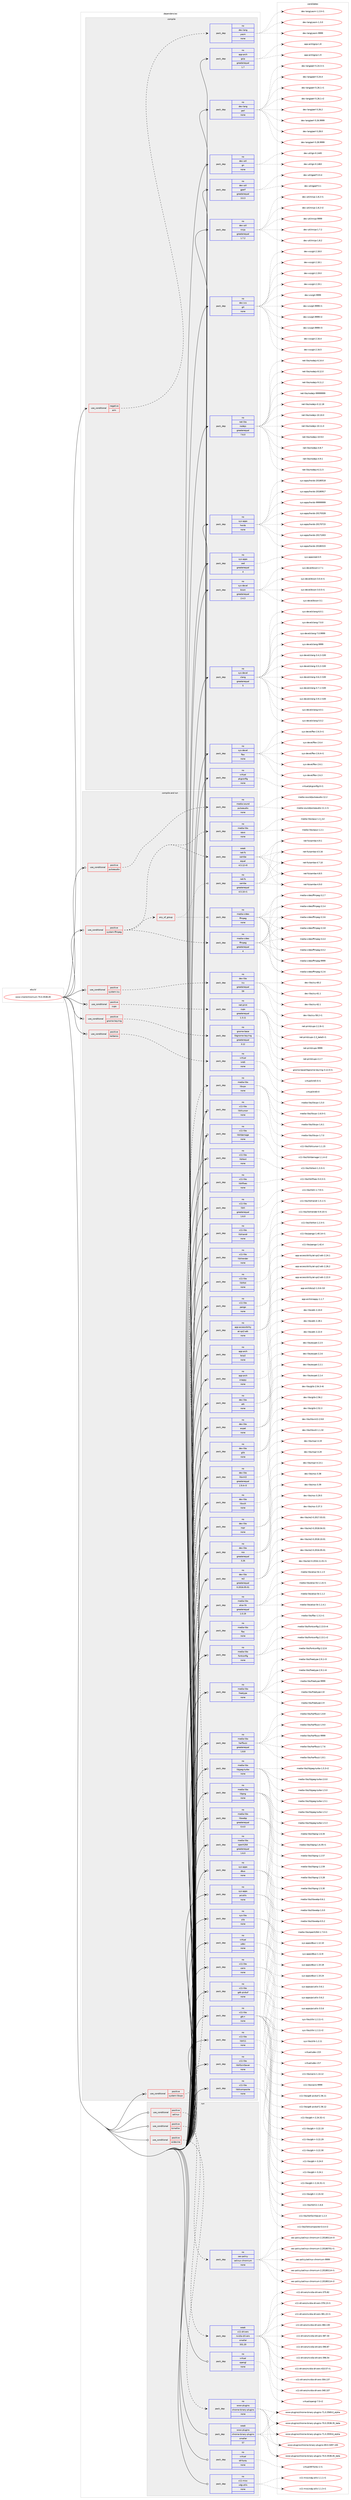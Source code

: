 digraph prolog {

# *************
# Graph options
# *************

newrank=true;
concentrate=true;
compound=true;
graph [rankdir=LR,fontname=Helvetica,fontsize=10,ranksep=1.5];#, ranksep=2.5, nodesep=0.2];
edge  [arrowhead=vee];
node  [fontname=Helvetica,fontsize=10];

# **********
# The ebuild
# **********

subgraph cluster_leftcol {
color=gray;
rank=same;
label=<<i>ebuild</i>>;
id [label="www-client/chromium-70.0.3538.45", color=red, width=4, href="../www-client/chromium-70.0.3538.45.svg"];
}

# ****************
# The dependencies
# ****************

subgraph cluster_midcol {
color=gray;
label=<<i>dependencies</i>>;
subgraph cluster_compile {
fillcolor="#eeeeee";
style=filled;
label=<<i>compile</i>>;
subgraph cond2400 {
dependency11779 [label=<<TABLE BORDER="0" CELLBORDER="1" CELLSPACING="0" CELLPADDING="4"><TR><TD ROWSPAN="3" CELLPADDING="10">use_conditional</TD></TR><TR><TD>negative</TD></TR><TR><TD>arm</TD></TR></TABLE>>, shape=none, color=red];
subgraph pack9139 {
dependency11780 [label=<<TABLE BORDER="0" CELLBORDER="1" CELLSPACING="0" CELLPADDING="4" WIDTH="220"><TR><TD ROWSPAN="6" CELLPADDING="30">pack_dep</TD></TR><TR><TD WIDTH="110">no</TD></TR><TR><TD>dev-lang</TD></TR><TR><TD>yasm</TD></TR><TR><TD>none</TD></TR><TR><TD></TD></TR></TABLE>>, shape=none, color=blue];
}
dependency11779:e -> dependency11780:w [weight=20,style="dashed",arrowhead="vee"];
}
id:e -> dependency11779:w [weight=20,style="solid",arrowhead="vee"];
subgraph pack9140 {
dependency11781 [label=<<TABLE BORDER="0" CELLBORDER="1" CELLSPACING="0" CELLPADDING="4" WIDTH="220"><TR><TD ROWSPAN="6" CELLPADDING="30">pack_dep</TD></TR><TR><TD WIDTH="110">no</TD></TR><TR><TD>app-arch</TD></TR><TR><TD>gzip</TD></TR><TR><TD>greaterequal</TD></TR><TR><TD>1.7</TD></TR></TABLE>>, shape=none, color=blue];
}
id:e -> dependency11781:w [weight=20,style="solid",arrowhead="vee"];
subgraph pack9141 {
dependency11782 [label=<<TABLE BORDER="0" CELLBORDER="1" CELLSPACING="0" CELLPADDING="4" WIDTH="220"><TR><TD ROWSPAN="6" CELLPADDING="30">pack_dep</TD></TR><TR><TD WIDTH="110">no</TD></TR><TR><TD>dev-lang</TD></TR><TR><TD>perl</TD></TR><TR><TD>none</TD></TR><TR><TD></TD></TR></TABLE>>, shape=none, color=blue];
}
id:e -> dependency11782:w [weight=20,style="solid",arrowhead="vee"];
subgraph pack9142 {
dependency11783 [label=<<TABLE BORDER="0" CELLBORDER="1" CELLSPACING="0" CELLPADDING="4" WIDTH="220"><TR><TD ROWSPAN="6" CELLPADDING="30">pack_dep</TD></TR><TR><TD WIDTH="110">no</TD></TR><TR><TD>dev-util</TD></TR><TR><TD>gn</TD></TR><TR><TD>none</TD></TR><TR><TD></TD></TR></TABLE>>, shape=none, color=blue];
}
id:e -> dependency11783:w [weight=20,style="solid",arrowhead="vee"];
subgraph pack9143 {
dependency11784 [label=<<TABLE BORDER="0" CELLBORDER="1" CELLSPACING="0" CELLPADDING="4" WIDTH="220"><TR><TD ROWSPAN="6" CELLPADDING="30">pack_dep</TD></TR><TR><TD WIDTH="110">no</TD></TR><TR><TD>dev-util</TD></TR><TR><TD>gperf</TD></TR><TR><TD>greaterequal</TD></TR><TR><TD>3.0.3</TD></TR></TABLE>>, shape=none, color=blue];
}
id:e -> dependency11784:w [weight=20,style="solid",arrowhead="vee"];
subgraph pack9144 {
dependency11785 [label=<<TABLE BORDER="0" CELLBORDER="1" CELLSPACING="0" CELLPADDING="4" WIDTH="220"><TR><TD ROWSPAN="6" CELLPADDING="30">pack_dep</TD></TR><TR><TD WIDTH="110">no</TD></TR><TR><TD>dev-util</TD></TR><TR><TD>ninja</TD></TR><TR><TD>greaterequal</TD></TR><TR><TD>1.7.2</TD></TR></TABLE>>, shape=none, color=blue];
}
id:e -> dependency11785:w [weight=20,style="solid",arrowhead="vee"];
subgraph pack9145 {
dependency11786 [label=<<TABLE BORDER="0" CELLBORDER="1" CELLSPACING="0" CELLPADDING="4" WIDTH="220"><TR><TD ROWSPAN="6" CELLPADDING="30">pack_dep</TD></TR><TR><TD WIDTH="110">no</TD></TR><TR><TD>dev-vcs</TD></TR><TR><TD>git</TD></TR><TR><TD>none</TD></TR><TR><TD></TD></TR></TABLE>>, shape=none, color=blue];
}
id:e -> dependency11786:w [weight=20,style="solid",arrowhead="vee"];
subgraph pack9146 {
dependency11787 [label=<<TABLE BORDER="0" CELLBORDER="1" CELLSPACING="0" CELLPADDING="4" WIDTH="220"><TR><TD ROWSPAN="6" CELLPADDING="30">pack_dep</TD></TR><TR><TD WIDTH="110">no</TD></TR><TR><TD>net-libs</TD></TR><TR><TD>nodejs</TD></TR><TR><TD>greaterequal</TD></TR><TR><TD>7.6.0</TD></TR></TABLE>>, shape=none, color=blue];
}
id:e -> dependency11787:w [weight=20,style="solid",arrowhead="vee"];
subgraph pack9147 {
dependency11788 [label=<<TABLE BORDER="0" CELLBORDER="1" CELLSPACING="0" CELLPADDING="4" WIDTH="220"><TR><TD ROWSPAN="6" CELLPADDING="30">pack_dep</TD></TR><TR><TD WIDTH="110">no</TD></TR><TR><TD>sys-apps</TD></TR><TR><TD>hwids</TD></TR><TR><TD>none</TD></TR><TR><TD></TD></TR></TABLE>>, shape=none, color=blue];
}
id:e -> dependency11788:w [weight=20,style="solid",arrowhead="vee"];
subgraph pack9148 {
dependency11789 [label=<<TABLE BORDER="0" CELLBORDER="1" CELLSPACING="0" CELLPADDING="4" WIDTH="220"><TR><TD ROWSPAN="6" CELLPADDING="30">pack_dep</TD></TR><TR><TD WIDTH="110">no</TD></TR><TR><TD>sys-apps</TD></TR><TR><TD>sed</TD></TR><TR><TD>greaterequal</TD></TR><TR><TD>4</TD></TR></TABLE>>, shape=none, color=blue];
}
id:e -> dependency11789:w [weight=20,style="solid",arrowhead="vee"];
subgraph pack9149 {
dependency11790 [label=<<TABLE BORDER="0" CELLBORDER="1" CELLSPACING="0" CELLPADDING="4" WIDTH="220"><TR><TD ROWSPAN="6" CELLPADDING="30">pack_dep</TD></TR><TR><TD WIDTH="110">no</TD></TR><TR><TD>sys-devel</TD></TR><TR><TD>bison</TD></TR><TR><TD>greaterequal</TD></TR><TR><TD>2.4.3</TD></TR></TABLE>>, shape=none, color=blue];
}
id:e -> dependency11790:w [weight=20,style="solid",arrowhead="vee"];
subgraph pack9150 {
dependency11791 [label=<<TABLE BORDER="0" CELLBORDER="1" CELLSPACING="0" CELLPADDING="4" WIDTH="220"><TR><TD ROWSPAN="6" CELLPADDING="30">pack_dep</TD></TR><TR><TD WIDTH="110">no</TD></TR><TR><TD>sys-devel</TD></TR><TR><TD>clang</TD></TR><TR><TD>greaterequal</TD></TR><TR><TD>5</TD></TR></TABLE>>, shape=none, color=blue];
}
id:e -> dependency11791:w [weight=20,style="solid",arrowhead="vee"];
subgraph pack9151 {
dependency11792 [label=<<TABLE BORDER="0" CELLBORDER="1" CELLSPACING="0" CELLPADDING="4" WIDTH="220"><TR><TD ROWSPAN="6" CELLPADDING="30">pack_dep</TD></TR><TR><TD WIDTH="110">no</TD></TR><TR><TD>sys-devel</TD></TR><TR><TD>flex</TD></TR><TR><TD>none</TD></TR><TR><TD></TD></TR></TABLE>>, shape=none, color=blue];
}
id:e -> dependency11792:w [weight=20,style="solid",arrowhead="vee"];
subgraph pack9152 {
dependency11793 [label=<<TABLE BORDER="0" CELLBORDER="1" CELLSPACING="0" CELLPADDING="4" WIDTH="220"><TR><TD ROWSPAN="6" CELLPADDING="30">pack_dep</TD></TR><TR><TD WIDTH="110">no</TD></TR><TR><TD>virtual</TD></TR><TR><TD>pkgconfig</TD></TR><TR><TD>none</TD></TR><TR><TD></TD></TR></TABLE>>, shape=none, color=blue];
}
id:e -> dependency11793:w [weight=20,style="solid",arrowhead="vee"];
}
subgraph cluster_compileandrun {
fillcolor="#eeeeee";
style=filled;
label=<<i>compile and run</i>>;
subgraph cond2401 {
dependency11794 [label=<<TABLE BORDER="0" CELLBORDER="1" CELLSPACING="0" CELLPADDING="4"><TR><TD ROWSPAN="3" CELLPADDING="10">use_conditional</TD></TR><TR><TD>positive</TD></TR><TR><TD>cups</TD></TR></TABLE>>, shape=none, color=red];
subgraph pack9153 {
dependency11795 [label=<<TABLE BORDER="0" CELLBORDER="1" CELLSPACING="0" CELLPADDING="4" WIDTH="220"><TR><TD ROWSPAN="6" CELLPADDING="30">pack_dep</TD></TR><TR><TD WIDTH="110">no</TD></TR><TR><TD>net-print</TD></TR><TR><TD>cups</TD></TR><TR><TD>greaterequal</TD></TR><TR><TD>1.3.11</TD></TR></TABLE>>, shape=none, color=blue];
}
dependency11794:e -> dependency11795:w [weight=20,style="dashed",arrowhead="vee"];
}
id:e -> dependency11794:w [weight=20,style="solid",arrowhead="odotvee"];
subgraph cond2402 {
dependency11796 [label=<<TABLE BORDER="0" CELLBORDER="1" CELLSPACING="0" CELLPADDING="4"><TR><TD ROWSPAN="3" CELLPADDING="10">use_conditional</TD></TR><TR><TD>positive</TD></TR><TR><TD>gnome-keyring</TD></TR></TABLE>>, shape=none, color=red];
subgraph pack9154 {
dependency11797 [label=<<TABLE BORDER="0" CELLBORDER="1" CELLSPACING="0" CELLPADDING="4" WIDTH="220"><TR><TD ROWSPAN="6" CELLPADDING="30">pack_dep</TD></TR><TR><TD WIDTH="110">no</TD></TR><TR><TD>gnome-base</TD></TR><TR><TD>libgnome-keyring</TD></TR><TR><TD>greaterequal</TD></TR><TR><TD>3.12</TD></TR></TABLE>>, shape=none, color=blue];
}
dependency11796:e -> dependency11797:w [weight=20,style="dashed",arrowhead="vee"];
}
id:e -> dependency11796:w [weight=20,style="solid",arrowhead="odotvee"];
subgraph cond2403 {
dependency11798 [label=<<TABLE BORDER="0" CELLBORDER="1" CELLSPACING="0" CELLPADDING="4"><TR><TD ROWSPAN="3" CELLPADDING="10">use_conditional</TD></TR><TR><TD>positive</TD></TR><TR><TD>kerberos</TD></TR></TABLE>>, shape=none, color=red];
subgraph pack9155 {
dependency11799 [label=<<TABLE BORDER="0" CELLBORDER="1" CELLSPACING="0" CELLPADDING="4" WIDTH="220"><TR><TD ROWSPAN="6" CELLPADDING="30">pack_dep</TD></TR><TR><TD WIDTH="110">no</TD></TR><TR><TD>virtual</TD></TR><TR><TD>krb5</TD></TR><TR><TD>none</TD></TR><TR><TD></TD></TR></TABLE>>, shape=none, color=blue];
}
dependency11798:e -> dependency11799:w [weight=20,style="dashed",arrowhead="vee"];
}
id:e -> dependency11798:w [weight=20,style="solid",arrowhead="odotvee"];
subgraph cond2404 {
dependency11800 [label=<<TABLE BORDER="0" CELLBORDER="1" CELLSPACING="0" CELLPADDING="4"><TR><TD ROWSPAN="3" CELLPADDING="10">use_conditional</TD></TR><TR><TD>positive</TD></TR><TR><TD>pulseaudio</TD></TR></TABLE>>, shape=none, color=red];
subgraph pack9156 {
dependency11801 [label=<<TABLE BORDER="0" CELLBORDER="1" CELLSPACING="0" CELLPADDING="4" WIDTH="220"><TR><TD ROWSPAN="6" CELLPADDING="30">pack_dep</TD></TR><TR><TD WIDTH="110">no</TD></TR><TR><TD>media-sound</TD></TR><TR><TD>pulseaudio</TD></TR><TR><TD>none</TD></TR><TR><TD></TD></TR></TABLE>>, shape=none, color=blue];
}
dependency11800:e -> dependency11801:w [weight=20,style="dashed",arrowhead="vee"];
}
id:e -> dependency11800:w [weight=20,style="solid",arrowhead="odotvee"];
subgraph cond2405 {
dependency11802 [label=<<TABLE BORDER="0" CELLBORDER="1" CELLSPACING="0" CELLPADDING="4"><TR><TD ROWSPAN="3" CELLPADDING="10">use_conditional</TD></TR><TR><TD>positive</TD></TR><TR><TD>system-ffmpeg</TD></TR></TABLE>>, shape=none, color=red];
subgraph pack9157 {
dependency11803 [label=<<TABLE BORDER="0" CELLBORDER="1" CELLSPACING="0" CELLPADDING="4" WIDTH="220"><TR><TD ROWSPAN="6" CELLPADDING="30">pack_dep</TD></TR><TR><TD WIDTH="110">no</TD></TR><TR><TD>media-video</TD></TR><TR><TD>ffmpeg</TD></TR><TR><TD>greaterequal</TD></TR><TR><TD>4</TD></TR></TABLE>>, shape=none, color=blue];
}
dependency11802:e -> dependency11803:w [weight=20,style="dashed",arrowhead="vee"];
subgraph any231 {
dependency11804 [label=<<TABLE BORDER="0" CELLBORDER="1" CELLSPACING="0" CELLPADDING="4"><TR><TD CELLPADDING="10">any_of_group</TD></TR></TABLE>>, shape=none, color=red];subgraph pack9158 {
dependency11805 [label=<<TABLE BORDER="0" CELLBORDER="1" CELLSPACING="0" CELLPADDING="4" WIDTH="220"><TR><TD ROWSPAN="6" CELLPADDING="30">pack_dep</TD></TR><TR><TD WIDTH="110">no</TD></TR><TR><TD>media-video</TD></TR><TR><TD>ffmpeg</TD></TR><TR><TD>none</TD></TR><TR><TD></TD></TR></TABLE>>, shape=none, color=blue];
}
dependency11804:e -> dependency11805:w [weight=20,style="dotted",arrowhead="oinv"];
subgraph pack9159 {
dependency11806 [label=<<TABLE BORDER="0" CELLBORDER="1" CELLSPACING="0" CELLPADDING="4" WIDTH="220"><TR><TD ROWSPAN="6" CELLPADDING="30">pack_dep</TD></TR><TR><TD WIDTH="110">no</TD></TR><TR><TD>net-fs</TD></TR><TR><TD>samba</TD></TR><TR><TD>greaterequal</TD></TR><TR><TD>4.5.10-r1</TD></TR></TABLE>>, shape=none, color=blue];
}
dependency11804:e -> dependency11806:w [weight=20,style="dotted",arrowhead="oinv"];
}
dependency11802:e -> dependency11804:w [weight=20,style="dashed",arrowhead="vee"];
subgraph pack9160 {
dependency11807 [label=<<TABLE BORDER="0" CELLBORDER="1" CELLSPACING="0" CELLPADDING="4" WIDTH="220"><TR><TD ROWSPAN="6" CELLPADDING="30">pack_dep</TD></TR><TR><TD WIDTH="110">weak</TD></TR><TR><TD>net-fs</TD></TR><TR><TD>samba</TD></TR><TR><TD>equal</TD></TR><TR><TD>4.5.12-r0</TD></TR></TABLE>>, shape=none, color=blue];
}
dependency11802:e -> dependency11807:w [weight=20,style="dashed",arrowhead="vee"];
subgraph pack9161 {
dependency11808 [label=<<TABLE BORDER="0" CELLBORDER="1" CELLSPACING="0" CELLPADDING="4" WIDTH="220"><TR><TD ROWSPAN="6" CELLPADDING="30">pack_dep</TD></TR><TR><TD WIDTH="110">no</TD></TR><TR><TD>media-libs</TD></TR><TR><TD>opus</TD></TR><TR><TD>none</TD></TR><TR><TD></TD></TR></TABLE>>, shape=none, color=blue];
}
dependency11802:e -> dependency11808:w [weight=20,style="dashed",arrowhead="vee"];
}
id:e -> dependency11802:w [weight=20,style="solid",arrowhead="odotvee"];
subgraph cond2406 {
dependency11809 [label=<<TABLE BORDER="0" CELLBORDER="1" CELLSPACING="0" CELLPADDING="4"><TR><TD ROWSPAN="3" CELLPADDING="10">use_conditional</TD></TR><TR><TD>positive</TD></TR><TR><TD>system-icu</TD></TR></TABLE>>, shape=none, color=red];
subgraph pack9162 {
dependency11810 [label=<<TABLE BORDER="0" CELLBORDER="1" CELLSPACING="0" CELLPADDING="4" WIDTH="220"><TR><TD ROWSPAN="6" CELLPADDING="30">pack_dep</TD></TR><TR><TD WIDTH="110">no</TD></TR><TR><TD>dev-libs</TD></TR><TR><TD>icu</TD></TR><TR><TD>greaterequal</TD></TR><TR><TD>59</TD></TR></TABLE>>, shape=none, color=blue];
}
dependency11809:e -> dependency11810:w [weight=20,style="dashed",arrowhead="vee"];
}
id:e -> dependency11809:w [weight=20,style="solid",arrowhead="odotvee"];
subgraph cond2407 {
dependency11811 [label=<<TABLE BORDER="0" CELLBORDER="1" CELLSPACING="0" CELLPADDING="4"><TR><TD ROWSPAN="3" CELLPADDING="10">use_conditional</TD></TR><TR><TD>positive</TD></TR><TR><TD>system-libvpx</TD></TR></TABLE>>, shape=none, color=red];
subgraph pack9163 {
dependency11812 [label=<<TABLE BORDER="0" CELLBORDER="1" CELLSPACING="0" CELLPADDING="4" WIDTH="220"><TR><TD ROWSPAN="6" CELLPADDING="30">pack_dep</TD></TR><TR><TD WIDTH="110">no</TD></TR><TR><TD>media-libs</TD></TR><TR><TD>libvpx</TD></TR><TR><TD>none</TD></TR><TR><TD></TD></TR></TABLE>>, shape=none, color=blue];
}
dependency11811:e -> dependency11812:w [weight=20,style="dashed",arrowhead="vee"];
}
id:e -> dependency11811:w [weight=20,style="solid",arrowhead="odotvee"];
subgraph pack9164 {
dependency11813 [label=<<TABLE BORDER="0" CELLBORDER="1" CELLSPACING="0" CELLPADDING="4" WIDTH="220"><TR><TD ROWSPAN="6" CELLPADDING="30">pack_dep</TD></TR><TR><TD WIDTH="110">no</TD></TR><TR><TD>app-accessibility</TD></TR><TR><TD>at-spi2-atk</TD></TR><TR><TD>none</TD></TR><TR><TD></TD></TR></TABLE>>, shape=none, color=blue];
}
id:e -> dependency11813:w [weight=20,style="solid",arrowhead="odotvee"];
subgraph pack9165 {
dependency11814 [label=<<TABLE BORDER="0" CELLBORDER="1" CELLSPACING="0" CELLPADDING="4" WIDTH="220"><TR><TD ROWSPAN="6" CELLPADDING="30">pack_dep</TD></TR><TR><TD WIDTH="110">no</TD></TR><TR><TD>app-arch</TD></TR><TR><TD>bzip2</TD></TR><TR><TD>none</TD></TR><TR><TD></TD></TR></TABLE>>, shape=none, color=blue];
}
id:e -> dependency11814:w [weight=20,style="solid",arrowhead="odotvee"];
subgraph pack9166 {
dependency11815 [label=<<TABLE BORDER="0" CELLBORDER="1" CELLSPACING="0" CELLPADDING="4" WIDTH="220"><TR><TD ROWSPAN="6" CELLPADDING="30">pack_dep</TD></TR><TR><TD WIDTH="110">no</TD></TR><TR><TD>app-arch</TD></TR><TR><TD>snappy</TD></TR><TR><TD>none</TD></TR><TR><TD></TD></TR></TABLE>>, shape=none, color=blue];
}
id:e -> dependency11815:w [weight=20,style="solid",arrowhead="odotvee"];
subgraph pack9167 {
dependency11816 [label=<<TABLE BORDER="0" CELLBORDER="1" CELLSPACING="0" CELLPADDING="4" WIDTH="220"><TR><TD ROWSPAN="6" CELLPADDING="30">pack_dep</TD></TR><TR><TD WIDTH="110">no</TD></TR><TR><TD>dev-libs</TD></TR><TR><TD>atk</TD></TR><TR><TD>none</TD></TR><TR><TD></TD></TR></TABLE>>, shape=none, color=blue];
}
id:e -> dependency11816:w [weight=20,style="solid",arrowhead="odotvee"];
subgraph pack9168 {
dependency11817 [label=<<TABLE BORDER="0" CELLBORDER="1" CELLSPACING="0" CELLPADDING="4" WIDTH="220"><TR><TD ROWSPAN="6" CELLPADDING="30">pack_dep</TD></TR><TR><TD WIDTH="110">no</TD></TR><TR><TD>dev-libs</TD></TR><TR><TD>expat</TD></TR><TR><TD>none</TD></TR><TR><TD></TD></TR></TABLE>>, shape=none, color=blue];
}
id:e -> dependency11817:w [weight=20,style="solid",arrowhead="odotvee"];
subgraph pack9169 {
dependency11818 [label=<<TABLE BORDER="0" CELLBORDER="1" CELLSPACING="0" CELLPADDING="4" WIDTH="220"><TR><TD ROWSPAN="6" CELLPADDING="30">pack_dep</TD></TR><TR><TD WIDTH="110">no</TD></TR><TR><TD>dev-libs</TD></TR><TR><TD>glib</TD></TR><TR><TD>none</TD></TR><TR><TD></TD></TR></TABLE>>, shape=none, color=blue];
}
id:e -> dependency11818:w [weight=20,style="solid",arrowhead="odotvee"];
subgraph pack9170 {
dependency11819 [label=<<TABLE BORDER="0" CELLBORDER="1" CELLSPACING="0" CELLPADDING="4" WIDTH="220"><TR><TD ROWSPAN="6" CELLPADDING="30">pack_dep</TD></TR><TR><TD WIDTH="110">no</TD></TR><TR><TD>dev-libs</TD></TR><TR><TD>libxml2</TD></TR><TR><TD>greaterequal</TD></TR><TR><TD>2.9.4-r3</TD></TR></TABLE>>, shape=none, color=blue];
}
id:e -> dependency11819:w [weight=20,style="solid",arrowhead="odotvee"];
subgraph pack9171 {
dependency11820 [label=<<TABLE BORDER="0" CELLBORDER="1" CELLSPACING="0" CELLPADDING="4" WIDTH="220"><TR><TD ROWSPAN="6" CELLPADDING="30">pack_dep</TD></TR><TR><TD WIDTH="110">no</TD></TR><TR><TD>dev-libs</TD></TR><TR><TD>libxslt</TD></TR><TR><TD>none</TD></TR><TR><TD></TD></TR></TABLE>>, shape=none, color=blue];
}
id:e -> dependency11820:w [weight=20,style="solid",arrowhead="odotvee"];
subgraph pack9172 {
dependency11821 [label=<<TABLE BORDER="0" CELLBORDER="1" CELLSPACING="0" CELLPADDING="4" WIDTH="220"><TR><TD ROWSPAN="6" CELLPADDING="30">pack_dep</TD></TR><TR><TD WIDTH="110">no</TD></TR><TR><TD>dev-libs</TD></TR><TR><TD>nspr</TD></TR><TR><TD>none</TD></TR><TR><TD></TD></TR></TABLE>>, shape=none, color=blue];
}
id:e -> dependency11821:w [weight=20,style="solid",arrowhead="odotvee"];
subgraph pack9173 {
dependency11822 [label=<<TABLE BORDER="0" CELLBORDER="1" CELLSPACING="0" CELLPADDING="4" WIDTH="220"><TR><TD ROWSPAN="6" CELLPADDING="30">pack_dep</TD></TR><TR><TD WIDTH="110">no</TD></TR><TR><TD>dev-libs</TD></TR><TR><TD>nss</TD></TR><TR><TD>greaterequal</TD></TR><TR><TD>3.26</TD></TR></TABLE>>, shape=none, color=blue];
}
id:e -> dependency11822:w [weight=20,style="solid",arrowhead="odotvee"];
subgraph pack9174 {
dependency11823 [label=<<TABLE BORDER="0" CELLBORDER="1" CELLSPACING="0" CELLPADDING="4" WIDTH="220"><TR><TD ROWSPAN="6" CELLPADDING="30">pack_dep</TD></TR><TR><TD WIDTH="110">no</TD></TR><TR><TD>dev-libs</TD></TR><TR><TD>re2</TD></TR><TR><TD>greaterequal</TD></TR><TR><TD>0.2016.05.01</TD></TR></TABLE>>, shape=none, color=blue];
}
id:e -> dependency11823:w [weight=20,style="solid",arrowhead="odotvee"];
subgraph pack9175 {
dependency11824 [label=<<TABLE BORDER="0" CELLBORDER="1" CELLSPACING="0" CELLPADDING="4" WIDTH="220"><TR><TD ROWSPAN="6" CELLPADDING="30">pack_dep</TD></TR><TR><TD WIDTH="110">no</TD></TR><TR><TD>media-libs</TD></TR><TR><TD>alsa-lib</TD></TR><TR><TD>greaterequal</TD></TR><TR><TD>1.0.19</TD></TR></TABLE>>, shape=none, color=blue];
}
id:e -> dependency11824:w [weight=20,style="solid",arrowhead="odotvee"];
subgraph pack9176 {
dependency11825 [label=<<TABLE BORDER="0" CELLBORDER="1" CELLSPACING="0" CELLPADDING="4" WIDTH="220"><TR><TD ROWSPAN="6" CELLPADDING="30">pack_dep</TD></TR><TR><TD WIDTH="110">no</TD></TR><TR><TD>media-libs</TD></TR><TR><TD>flac</TD></TR><TR><TD>none</TD></TR><TR><TD></TD></TR></TABLE>>, shape=none, color=blue];
}
id:e -> dependency11825:w [weight=20,style="solid",arrowhead="odotvee"];
subgraph pack9177 {
dependency11826 [label=<<TABLE BORDER="0" CELLBORDER="1" CELLSPACING="0" CELLPADDING="4" WIDTH="220"><TR><TD ROWSPAN="6" CELLPADDING="30">pack_dep</TD></TR><TR><TD WIDTH="110">no</TD></TR><TR><TD>media-libs</TD></TR><TR><TD>fontconfig</TD></TR><TR><TD>none</TD></TR><TR><TD></TD></TR></TABLE>>, shape=none, color=blue];
}
id:e -> dependency11826:w [weight=20,style="solid",arrowhead="odotvee"];
subgraph pack9178 {
dependency11827 [label=<<TABLE BORDER="0" CELLBORDER="1" CELLSPACING="0" CELLPADDING="4" WIDTH="220"><TR><TD ROWSPAN="6" CELLPADDING="30">pack_dep</TD></TR><TR><TD WIDTH="110">no</TD></TR><TR><TD>media-libs</TD></TR><TR><TD>freetype</TD></TR><TR><TD>none</TD></TR><TR><TD></TD></TR></TABLE>>, shape=none, color=blue];
}
id:e -> dependency11827:w [weight=20,style="solid",arrowhead="odotvee"];
subgraph pack9179 {
dependency11828 [label=<<TABLE BORDER="0" CELLBORDER="1" CELLSPACING="0" CELLPADDING="4" WIDTH="220"><TR><TD ROWSPAN="6" CELLPADDING="30">pack_dep</TD></TR><TR><TD WIDTH="110">no</TD></TR><TR><TD>media-libs</TD></TR><TR><TD>harfbuzz</TD></TR><TR><TD>greaterequal</TD></TR><TR><TD>1.8.8</TD></TR></TABLE>>, shape=none, color=blue];
}
id:e -> dependency11828:w [weight=20,style="solid",arrowhead="odotvee"];
subgraph pack9180 {
dependency11829 [label=<<TABLE BORDER="0" CELLBORDER="1" CELLSPACING="0" CELLPADDING="4" WIDTH="220"><TR><TD ROWSPAN="6" CELLPADDING="30">pack_dep</TD></TR><TR><TD WIDTH="110">no</TD></TR><TR><TD>media-libs</TD></TR><TR><TD>libjpeg-turbo</TD></TR><TR><TD>none</TD></TR><TR><TD></TD></TR></TABLE>>, shape=none, color=blue];
}
id:e -> dependency11829:w [weight=20,style="solid",arrowhead="odotvee"];
subgraph pack9181 {
dependency11830 [label=<<TABLE BORDER="0" CELLBORDER="1" CELLSPACING="0" CELLPADDING="4" WIDTH="220"><TR><TD ROWSPAN="6" CELLPADDING="30">pack_dep</TD></TR><TR><TD WIDTH="110">no</TD></TR><TR><TD>media-libs</TD></TR><TR><TD>libpng</TD></TR><TR><TD>none</TD></TR><TR><TD></TD></TR></TABLE>>, shape=none, color=blue];
}
id:e -> dependency11830:w [weight=20,style="solid",arrowhead="odotvee"];
subgraph pack9182 {
dependency11831 [label=<<TABLE BORDER="0" CELLBORDER="1" CELLSPACING="0" CELLPADDING="4" WIDTH="220"><TR><TD ROWSPAN="6" CELLPADDING="30">pack_dep</TD></TR><TR><TD WIDTH="110">no</TD></TR><TR><TD>media-libs</TD></TR><TR><TD>libwebp</TD></TR><TR><TD>greaterequal</TD></TR><TR><TD>0.4.0</TD></TR></TABLE>>, shape=none, color=blue];
}
id:e -> dependency11831:w [weight=20,style="solid",arrowhead="odotvee"];
subgraph pack9183 {
dependency11832 [label=<<TABLE BORDER="0" CELLBORDER="1" CELLSPACING="0" CELLPADDING="4" WIDTH="220"><TR><TD ROWSPAN="6" CELLPADDING="30">pack_dep</TD></TR><TR><TD WIDTH="110">no</TD></TR><TR><TD>media-libs</TD></TR><TR><TD>openh264</TD></TR><TR><TD>greaterequal</TD></TR><TR><TD>1.6.0</TD></TR></TABLE>>, shape=none, color=blue];
}
id:e -> dependency11832:w [weight=20,style="solid",arrowhead="odotvee"];
subgraph pack9184 {
dependency11833 [label=<<TABLE BORDER="0" CELLBORDER="1" CELLSPACING="0" CELLPADDING="4" WIDTH="220"><TR><TD ROWSPAN="6" CELLPADDING="30">pack_dep</TD></TR><TR><TD WIDTH="110">no</TD></TR><TR><TD>sys-apps</TD></TR><TR><TD>dbus</TD></TR><TR><TD>none</TD></TR><TR><TD></TD></TR></TABLE>>, shape=none, color=blue];
}
id:e -> dependency11833:w [weight=20,style="solid",arrowhead="odotvee"];
subgraph pack9185 {
dependency11834 [label=<<TABLE BORDER="0" CELLBORDER="1" CELLSPACING="0" CELLPADDING="4" WIDTH="220"><TR><TD ROWSPAN="6" CELLPADDING="30">pack_dep</TD></TR><TR><TD WIDTH="110">no</TD></TR><TR><TD>sys-apps</TD></TR><TR><TD>pciutils</TD></TR><TR><TD>none</TD></TR><TR><TD></TD></TR></TABLE>>, shape=none, color=blue];
}
id:e -> dependency11834:w [weight=20,style="solid",arrowhead="odotvee"];
subgraph pack9186 {
dependency11835 [label=<<TABLE BORDER="0" CELLBORDER="1" CELLSPACING="0" CELLPADDING="4" WIDTH="220"><TR><TD ROWSPAN="6" CELLPADDING="30">pack_dep</TD></TR><TR><TD WIDTH="110">no</TD></TR><TR><TD>sys-libs</TD></TR><TR><TD>zlib</TD></TR><TR><TD>none</TD></TR><TR><TD></TD></TR></TABLE>>, shape=none, color=blue];
}
id:e -> dependency11835:w [weight=20,style="solid",arrowhead="odotvee"];
subgraph pack9187 {
dependency11836 [label=<<TABLE BORDER="0" CELLBORDER="1" CELLSPACING="0" CELLPADDING="4" WIDTH="220"><TR><TD ROWSPAN="6" CELLPADDING="30">pack_dep</TD></TR><TR><TD WIDTH="110">no</TD></TR><TR><TD>virtual</TD></TR><TR><TD>udev</TD></TR><TR><TD>none</TD></TR><TR><TD></TD></TR></TABLE>>, shape=none, color=blue];
}
id:e -> dependency11836:w [weight=20,style="solid",arrowhead="odotvee"];
subgraph pack9188 {
dependency11837 [label=<<TABLE BORDER="0" CELLBORDER="1" CELLSPACING="0" CELLPADDING="4" WIDTH="220"><TR><TD ROWSPAN="6" CELLPADDING="30">pack_dep</TD></TR><TR><TD WIDTH="110">no</TD></TR><TR><TD>x11-libs</TD></TR><TR><TD>cairo</TD></TR><TR><TD>none</TD></TR><TR><TD></TD></TR></TABLE>>, shape=none, color=blue];
}
id:e -> dependency11837:w [weight=20,style="solid",arrowhead="odotvee"];
subgraph pack9189 {
dependency11838 [label=<<TABLE BORDER="0" CELLBORDER="1" CELLSPACING="0" CELLPADDING="4" WIDTH="220"><TR><TD ROWSPAN="6" CELLPADDING="30">pack_dep</TD></TR><TR><TD WIDTH="110">no</TD></TR><TR><TD>x11-libs</TD></TR><TR><TD>gdk-pixbuf</TD></TR><TR><TD>none</TD></TR><TR><TD></TD></TR></TABLE>>, shape=none, color=blue];
}
id:e -> dependency11838:w [weight=20,style="solid",arrowhead="odotvee"];
subgraph pack9190 {
dependency11839 [label=<<TABLE BORDER="0" CELLBORDER="1" CELLSPACING="0" CELLPADDING="4" WIDTH="220"><TR><TD ROWSPAN="6" CELLPADDING="30">pack_dep</TD></TR><TR><TD WIDTH="110">no</TD></TR><TR><TD>x11-libs</TD></TR><TR><TD>gtk+</TD></TR><TR><TD>none</TD></TR><TR><TD></TD></TR></TABLE>>, shape=none, color=blue];
}
id:e -> dependency11839:w [weight=20,style="solid",arrowhead="odotvee"];
subgraph pack9191 {
dependency11840 [label=<<TABLE BORDER="0" CELLBORDER="1" CELLSPACING="0" CELLPADDING="4" WIDTH="220"><TR><TD ROWSPAN="6" CELLPADDING="30">pack_dep</TD></TR><TR><TD WIDTH="110">no</TD></TR><TR><TD>x11-libs</TD></TR><TR><TD>libX11</TD></TR><TR><TD>none</TD></TR><TR><TD></TD></TR></TABLE>>, shape=none, color=blue];
}
id:e -> dependency11840:w [weight=20,style="solid",arrowhead="odotvee"];
subgraph pack9192 {
dependency11841 [label=<<TABLE BORDER="0" CELLBORDER="1" CELLSPACING="0" CELLPADDING="4" WIDTH="220"><TR><TD ROWSPAN="6" CELLPADDING="30">pack_dep</TD></TR><TR><TD WIDTH="110">no</TD></TR><TR><TD>x11-libs</TD></TR><TR><TD>libXScrnSaver</TD></TR><TR><TD>none</TD></TR><TR><TD></TD></TR></TABLE>>, shape=none, color=blue];
}
id:e -> dependency11841:w [weight=20,style="solid",arrowhead="odotvee"];
subgraph pack9193 {
dependency11842 [label=<<TABLE BORDER="0" CELLBORDER="1" CELLSPACING="0" CELLPADDING="4" WIDTH="220"><TR><TD ROWSPAN="6" CELLPADDING="30">pack_dep</TD></TR><TR><TD WIDTH="110">no</TD></TR><TR><TD>x11-libs</TD></TR><TR><TD>libXcomposite</TD></TR><TR><TD>none</TD></TR><TR><TD></TD></TR></TABLE>>, shape=none, color=blue];
}
id:e -> dependency11842:w [weight=20,style="solid",arrowhead="odotvee"];
subgraph pack9194 {
dependency11843 [label=<<TABLE BORDER="0" CELLBORDER="1" CELLSPACING="0" CELLPADDING="4" WIDTH="220"><TR><TD ROWSPAN="6" CELLPADDING="30">pack_dep</TD></TR><TR><TD WIDTH="110">no</TD></TR><TR><TD>x11-libs</TD></TR><TR><TD>libXcursor</TD></TR><TR><TD>none</TD></TR><TR><TD></TD></TR></TABLE>>, shape=none, color=blue];
}
id:e -> dependency11843:w [weight=20,style="solid",arrowhead="odotvee"];
subgraph pack9195 {
dependency11844 [label=<<TABLE BORDER="0" CELLBORDER="1" CELLSPACING="0" CELLPADDING="4" WIDTH="220"><TR><TD ROWSPAN="6" CELLPADDING="30">pack_dep</TD></TR><TR><TD WIDTH="110">no</TD></TR><TR><TD>x11-libs</TD></TR><TR><TD>libXdamage</TD></TR><TR><TD>none</TD></TR><TR><TD></TD></TR></TABLE>>, shape=none, color=blue];
}
id:e -> dependency11844:w [weight=20,style="solid",arrowhead="odotvee"];
subgraph pack9196 {
dependency11845 [label=<<TABLE BORDER="0" CELLBORDER="1" CELLSPACING="0" CELLPADDING="4" WIDTH="220"><TR><TD ROWSPAN="6" CELLPADDING="30">pack_dep</TD></TR><TR><TD WIDTH="110">no</TD></TR><TR><TD>x11-libs</TD></TR><TR><TD>libXext</TD></TR><TR><TD>none</TD></TR><TR><TD></TD></TR></TABLE>>, shape=none, color=blue];
}
id:e -> dependency11845:w [weight=20,style="solid",arrowhead="odotvee"];
subgraph pack9197 {
dependency11846 [label=<<TABLE BORDER="0" CELLBORDER="1" CELLSPACING="0" CELLPADDING="4" WIDTH="220"><TR><TD ROWSPAN="6" CELLPADDING="30">pack_dep</TD></TR><TR><TD WIDTH="110">no</TD></TR><TR><TD>x11-libs</TD></TR><TR><TD>libXfixes</TD></TR><TR><TD>none</TD></TR><TR><TD></TD></TR></TABLE>>, shape=none, color=blue];
}
id:e -> dependency11846:w [weight=20,style="solid",arrowhead="odotvee"];
subgraph pack9198 {
dependency11847 [label=<<TABLE BORDER="0" CELLBORDER="1" CELLSPACING="0" CELLPADDING="4" WIDTH="220"><TR><TD ROWSPAN="6" CELLPADDING="30">pack_dep</TD></TR><TR><TD WIDTH="110">no</TD></TR><TR><TD>x11-libs</TD></TR><TR><TD>libXi</TD></TR><TR><TD>greaterequal</TD></TR><TR><TD>1.6.0</TD></TR></TABLE>>, shape=none, color=blue];
}
id:e -> dependency11847:w [weight=20,style="solid",arrowhead="odotvee"];
subgraph pack9199 {
dependency11848 [label=<<TABLE BORDER="0" CELLBORDER="1" CELLSPACING="0" CELLPADDING="4" WIDTH="220"><TR><TD ROWSPAN="6" CELLPADDING="30">pack_dep</TD></TR><TR><TD WIDTH="110">no</TD></TR><TR><TD>x11-libs</TD></TR><TR><TD>libXrandr</TD></TR><TR><TD>none</TD></TR><TR><TD></TD></TR></TABLE>>, shape=none, color=blue];
}
id:e -> dependency11848:w [weight=20,style="solid",arrowhead="odotvee"];
subgraph pack9200 {
dependency11849 [label=<<TABLE BORDER="0" CELLBORDER="1" CELLSPACING="0" CELLPADDING="4" WIDTH="220"><TR><TD ROWSPAN="6" CELLPADDING="30">pack_dep</TD></TR><TR><TD WIDTH="110">no</TD></TR><TR><TD>x11-libs</TD></TR><TR><TD>libXrender</TD></TR><TR><TD>none</TD></TR><TR><TD></TD></TR></TABLE>>, shape=none, color=blue];
}
id:e -> dependency11849:w [weight=20,style="solid",arrowhead="odotvee"];
subgraph pack9201 {
dependency11850 [label=<<TABLE BORDER="0" CELLBORDER="1" CELLSPACING="0" CELLPADDING="4" WIDTH="220"><TR><TD ROWSPAN="6" CELLPADDING="30">pack_dep</TD></TR><TR><TD WIDTH="110">no</TD></TR><TR><TD>x11-libs</TD></TR><TR><TD>libXtst</TD></TR><TR><TD>none</TD></TR><TR><TD></TD></TR></TABLE>>, shape=none, color=blue];
}
id:e -> dependency11850:w [weight=20,style="solid",arrowhead="odotvee"];
subgraph pack9202 {
dependency11851 [label=<<TABLE BORDER="0" CELLBORDER="1" CELLSPACING="0" CELLPADDING="4" WIDTH="220"><TR><TD ROWSPAN="6" CELLPADDING="30">pack_dep</TD></TR><TR><TD WIDTH="110">no</TD></TR><TR><TD>x11-libs</TD></TR><TR><TD>pango</TD></TR><TR><TD>none</TD></TR><TR><TD></TD></TR></TABLE>>, shape=none, color=blue];
}
id:e -> dependency11851:w [weight=20,style="solid",arrowhead="odotvee"];
}
subgraph cluster_run {
fillcolor="#eeeeee";
style=filled;
label=<<i>run</i>>;
subgraph cond2408 {
dependency11852 [label=<<TABLE BORDER="0" CELLBORDER="1" CELLSPACING="0" CELLPADDING="4"><TR><TD ROWSPAN="3" CELLPADDING="10">use_conditional</TD></TR><TR><TD>positive</TD></TR><TR><TD>selinux</TD></TR></TABLE>>, shape=none, color=red];
subgraph pack9203 {
dependency11853 [label=<<TABLE BORDER="0" CELLBORDER="1" CELLSPACING="0" CELLPADDING="4" WIDTH="220"><TR><TD ROWSPAN="6" CELLPADDING="30">pack_dep</TD></TR><TR><TD WIDTH="110">no</TD></TR><TR><TD>sec-policy</TD></TR><TR><TD>selinux-chromium</TD></TR><TR><TD>none</TD></TR><TR><TD></TD></TR></TABLE>>, shape=none, color=blue];
}
dependency11852:e -> dependency11853:w [weight=20,style="dashed",arrowhead="vee"];
}
id:e -> dependency11852:w [weight=20,style="solid",arrowhead="odot"];
subgraph cond2409 {
dependency11854 [label=<<TABLE BORDER="0" CELLBORDER="1" CELLSPACING="0" CELLPADDING="4"><TR><TD ROWSPAN="3" CELLPADDING="10">use_conditional</TD></TR><TR><TD>positive</TD></TR><TR><TD>tcmalloc</TD></TR></TABLE>>, shape=none, color=red];
subgraph pack9204 {
dependency11855 [label=<<TABLE BORDER="0" CELLBORDER="1" CELLSPACING="0" CELLPADDING="4" WIDTH="220"><TR><TD ROWSPAN="6" CELLPADDING="30">pack_dep</TD></TR><TR><TD WIDTH="110">weak</TD></TR><TR><TD>x11-drivers</TD></TR><TR><TD>nvidia-drivers</TD></TR><TR><TD>smaller</TD></TR><TR><TD>331.20</TD></TR></TABLE>>, shape=none, color=blue];
}
dependency11854:e -> dependency11855:w [weight=20,style="dashed",arrowhead="vee"];
}
id:e -> dependency11854:w [weight=20,style="solid",arrowhead="odot"];
subgraph cond2410 {
dependency11856 [label=<<TABLE BORDER="0" CELLBORDER="1" CELLSPACING="0" CELLPADDING="4"><TR><TD ROWSPAN="3" CELLPADDING="10">use_conditional</TD></TR><TR><TD>positive</TD></TR><TR><TD>widevine</TD></TR></TABLE>>, shape=none, color=red];
subgraph pack9205 {
dependency11857 [label=<<TABLE BORDER="0" CELLBORDER="1" CELLSPACING="0" CELLPADDING="4" WIDTH="220"><TR><TD ROWSPAN="6" CELLPADDING="30">pack_dep</TD></TR><TR><TD WIDTH="110">no</TD></TR><TR><TD>www-plugins</TD></TR><TR><TD>chrome-binary-plugins</TD></TR><TR><TD>none</TD></TR><TR><TD></TD></TR></TABLE>>, shape=none, color=blue];
}
dependency11856:e -> dependency11857:w [weight=20,style="dashed",arrowhead="vee"];
}
id:e -> dependency11856:w [weight=20,style="solid",arrowhead="odot"];
subgraph pack9206 {
dependency11858 [label=<<TABLE BORDER="0" CELLBORDER="1" CELLSPACING="0" CELLPADDING="4" WIDTH="220"><TR><TD ROWSPAN="6" CELLPADDING="30">pack_dep</TD></TR><TR><TD WIDTH="110">no</TD></TR><TR><TD>virtual</TD></TR><TR><TD>opengl</TD></TR><TR><TD>none</TD></TR><TR><TD></TD></TR></TABLE>>, shape=none, color=blue];
}
id:e -> dependency11858:w [weight=20,style="solid",arrowhead="odot"];
subgraph pack9207 {
dependency11859 [label=<<TABLE BORDER="0" CELLBORDER="1" CELLSPACING="0" CELLPADDING="4" WIDTH="220"><TR><TD ROWSPAN="6" CELLPADDING="30">pack_dep</TD></TR><TR><TD WIDTH="110">no</TD></TR><TR><TD>virtual</TD></TR><TR><TD>ttf-fonts</TD></TR><TR><TD>none</TD></TR><TR><TD></TD></TR></TABLE>>, shape=none, color=blue];
}
id:e -> dependency11859:w [weight=20,style="solid",arrowhead="odot"];
subgraph pack9208 {
dependency11860 [label=<<TABLE BORDER="0" CELLBORDER="1" CELLSPACING="0" CELLPADDING="4" WIDTH="220"><TR><TD ROWSPAN="6" CELLPADDING="30">pack_dep</TD></TR><TR><TD WIDTH="110">no</TD></TR><TR><TD>x11-misc</TD></TR><TR><TD>xdg-utils</TD></TR><TR><TD>none</TD></TR><TR><TD></TD></TR></TABLE>>, shape=none, color=blue];
}
id:e -> dependency11860:w [weight=20,style="solid",arrowhead="odot"];
subgraph pack9209 {
dependency11861 [label=<<TABLE BORDER="0" CELLBORDER="1" CELLSPACING="0" CELLPADDING="4" WIDTH="220"><TR><TD ROWSPAN="6" CELLPADDING="30">pack_dep</TD></TR><TR><TD WIDTH="110">weak</TD></TR><TR><TD>www-plugins</TD></TR><TR><TD>chrome-binary-plugins</TD></TR><TR><TD>smaller</TD></TR><TR><TD>57</TD></TR></TABLE>>, shape=none, color=blue];
}
id:e -> dependency11861:w [weight=20,style="solid",arrowhead="odot"];
}
}

# **************
# The candidates
# **************

subgraph cluster_choices {
rank=same;
color=gray;
label=<<i>candidates</i>>;

subgraph choice9139 {
color=black;
nodesep=1;
choice100101118451089711010347121971151094549465046484511449 [label="dev-lang/yasm-1.2.0-r1", color=red, width=4,href="../dev-lang/yasm-1.2.0-r1.svg"];
choice10010111845108971101034712197115109454946514648 [label="dev-lang/yasm-1.3.0", color=red, width=4,href="../dev-lang/yasm-1.3.0.svg"];
choice100101118451089711010347121971151094557575757 [label="dev-lang/yasm-9999", color=red, width=4,href="../dev-lang/yasm-9999.svg"];
dependency11780:e -> choice100101118451089711010347121971151094549465046484511449:w [style=dotted,weight="100"];
dependency11780:e -> choice10010111845108971101034712197115109454946514648:w [style=dotted,weight="100"];
dependency11780:e -> choice100101118451089711010347121971151094557575757:w [style=dotted,weight="100"];
}
subgraph choice9140 {
color=black;
nodesep=1;
choice971121124597114991044710312210511245494656 [label="app-arch/gzip-1.8", color=red, width=4,href="../app-arch/gzip-1.8.svg"];
choice971121124597114991044710312210511245494657 [label="app-arch/gzip-1.9", color=red, width=4,href="../app-arch/gzip-1.9.svg"];
dependency11781:e -> choice971121124597114991044710312210511245494656:w [style=dotted,weight="100"];
dependency11781:e -> choice971121124597114991044710312210511245494657:w [style=dotted,weight="100"];
}
subgraph choice9141 {
color=black;
nodesep=1;
choice100101118451089711010347112101114108455346505246514511449 [label="dev-lang/perl-5.24.3-r1", color=red, width=4,href="../dev-lang/perl-5.24.3-r1.svg"];
choice10010111845108971101034711210111410845534650524652 [label="dev-lang/perl-5.24.4", color=red, width=4,href="../dev-lang/perl-5.24.4.svg"];
choice100101118451089711010347112101114108455346505446494511449 [label="dev-lang/perl-5.26.1-r1", color=red, width=4,href="../dev-lang/perl-5.26.1-r1.svg"];
choice100101118451089711010347112101114108455346505446494511450 [label="dev-lang/perl-5.26.1-r2", color=red, width=4,href="../dev-lang/perl-5.26.1-r2.svg"];
choice10010111845108971101034711210111410845534650544650 [label="dev-lang/perl-5.26.2", color=red, width=4,href="../dev-lang/perl-5.26.2.svg"];
choice10010111845108971101034711210111410845534650544657575757 [label="dev-lang/perl-5.26.9999", color=red, width=4,href="../dev-lang/perl-5.26.9999.svg"];
choice10010111845108971101034711210111410845534650564648 [label="dev-lang/perl-5.28.0", color=red, width=4,href="../dev-lang/perl-5.28.0.svg"];
choice10010111845108971101034711210111410845534650564657575757 [label="dev-lang/perl-5.28.9999", color=red, width=4,href="../dev-lang/perl-5.28.9999.svg"];
dependency11782:e -> choice100101118451089711010347112101114108455346505246514511449:w [style=dotted,weight="100"];
dependency11782:e -> choice10010111845108971101034711210111410845534650524652:w [style=dotted,weight="100"];
dependency11782:e -> choice100101118451089711010347112101114108455346505446494511449:w [style=dotted,weight="100"];
dependency11782:e -> choice100101118451089711010347112101114108455346505446494511450:w [style=dotted,weight="100"];
dependency11782:e -> choice10010111845108971101034711210111410845534650544650:w [style=dotted,weight="100"];
dependency11782:e -> choice10010111845108971101034711210111410845534650544657575757:w [style=dotted,weight="100"];
dependency11782:e -> choice10010111845108971101034711210111410845534650564648:w [style=dotted,weight="100"];
dependency11782:e -> choice10010111845108971101034711210111410845534650564657575757:w [style=dotted,weight="100"];
}
subgraph choice9142 {
color=black;
nodesep=1;
choice100101118451171161051084710311045484649525253 [label="dev-util/gn-0.1445", color=red, width=4,href="../dev-util/gn-0.1445.svg"];
choice100101118451171161051084710311045484649525451 [label="dev-util/gn-0.1463", color=red, width=4,href="../dev-util/gn-0.1463.svg"];
dependency11783:e -> choice100101118451171161051084710311045484649525253:w [style=dotted,weight="100"];
dependency11783:e -> choice100101118451171161051084710311045484649525451:w [style=dotted,weight="100"];
}
subgraph choice9143 {
color=black;
nodesep=1;
choice1001011184511711610510847103112101114102455146484652 [label="dev-util/gperf-3.0.4", color=red, width=4,href="../dev-util/gperf-3.0.4.svg"];
choice100101118451171161051084710311210111410245514649 [label="dev-util/gperf-3.1", color=red, width=4,href="../dev-util/gperf-3.1.svg"];
dependency11784:e -> choice1001011184511711610510847103112101114102455146484652:w [style=dotted,weight="100"];
dependency11784:e -> choice100101118451171161051084710311210111410245514649:w [style=dotted,weight="100"];
}
subgraph choice9144 {
color=black;
nodesep=1;
choice100101118451171161051084711010511010697454946554650 [label="dev-util/ninja-1.7.2", color=red, width=4,href="../dev-util/ninja-1.7.2.svg"];
choice100101118451171161051084711010511010697454946564650 [label="dev-util/ninja-1.8.2", color=red, width=4,href="../dev-util/ninja-1.8.2.svg"];
choice1001011184511711610510847110105110106974549465646504511449 [label="dev-util/ninja-1.8.2-r1", color=red, width=4,href="../dev-util/ninja-1.8.2-r1.svg"];
choice1001011184511711610510847110105110106974549465646504511450 [label="dev-util/ninja-1.8.2-r2", color=red, width=4,href="../dev-util/ninja-1.8.2-r2.svg"];
choice1001011184511711610510847110105110106974557575757 [label="dev-util/ninja-9999", color=red, width=4,href="../dev-util/ninja-9999.svg"];
dependency11785:e -> choice100101118451171161051084711010511010697454946554650:w [style=dotted,weight="100"];
dependency11785:e -> choice100101118451171161051084711010511010697454946564650:w [style=dotted,weight="100"];
dependency11785:e -> choice1001011184511711610510847110105110106974549465646504511449:w [style=dotted,weight="100"];
dependency11785:e -> choice1001011184511711610510847110105110106974549465646504511450:w [style=dotted,weight="100"];
dependency11785:e -> choice1001011184511711610510847110105110106974557575757:w [style=dotted,weight="100"];
}
subgraph choice9145 {
color=black;
nodesep=1;
choice10010111845118991154710310511645504649544652 [label="dev-vcs/git-2.16.4", color=red, width=4,href="../dev-vcs/git-2.16.4.svg"];
choice10010111845118991154710310511645504649544653 [label="dev-vcs/git-2.16.5", color=red, width=4,href="../dev-vcs/git-2.16.5.svg"];
choice10010111845118991154710310511645504649564648 [label="dev-vcs/git-2.18.0", color=red, width=4,href="../dev-vcs/git-2.18.0.svg"];
choice10010111845118991154710310511645504649564649 [label="dev-vcs/git-2.18.1", color=red, width=4,href="../dev-vcs/git-2.18.1.svg"];
choice10010111845118991154710310511645504649574648 [label="dev-vcs/git-2.19.0", color=red, width=4,href="../dev-vcs/git-2.19.0.svg"];
choice10010111845118991154710310511645504649574649 [label="dev-vcs/git-2.19.1", color=red, width=4,href="../dev-vcs/git-2.19.1.svg"];
choice1001011184511899115471031051164557575757 [label="dev-vcs/git-9999", color=red, width=4,href="../dev-vcs/git-9999.svg"];
choice10010111845118991154710310511645575757574511449 [label="dev-vcs/git-9999-r1", color=red, width=4,href="../dev-vcs/git-9999-r1.svg"];
choice10010111845118991154710310511645575757574511450 [label="dev-vcs/git-9999-r2", color=red, width=4,href="../dev-vcs/git-9999-r2.svg"];
choice10010111845118991154710310511645575757574511451 [label="dev-vcs/git-9999-r3", color=red, width=4,href="../dev-vcs/git-9999-r3.svg"];
dependency11786:e -> choice10010111845118991154710310511645504649544652:w [style=dotted,weight="100"];
dependency11786:e -> choice10010111845118991154710310511645504649544653:w [style=dotted,weight="100"];
dependency11786:e -> choice10010111845118991154710310511645504649564648:w [style=dotted,weight="100"];
dependency11786:e -> choice10010111845118991154710310511645504649564649:w [style=dotted,weight="100"];
dependency11786:e -> choice10010111845118991154710310511645504649574648:w [style=dotted,weight="100"];
dependency11786:e -> choice10010111845118991154710310511645504649574649:w [style=dotted,weight="100"];
dependency11786:e -> choice1001011184511899115471031051164557575757:w [style=dotted,weight="100"];
dependency11786:e -> choice10010111845118991154710310511645575757574511449:w [style=dotted,weight="100"];
dependency11786:e -> choice10010111845118991154710310511645575757574511450:w [style=dotted,weight="100"];
dependency11786:e -> choice10010111845118991154710310511645575757574511451:w [style=dotted,weight="100"];
}
subgraph choice9146 {
color=black;
nodesep=1;
choice1101011164510810598115471101111001011061154548464950464956 [label="net-libs/nodejs-0.12.18", color=red, width=4,href="../net-libs/nodejs-0.12.18.svg"];
choice1101011164510810598115471101111001011061154549484649484648 [label="net-libs/nodejs-10.10.0", color=red, width=4,href="../net-libs/nodejs-10.10.0.svg"];
choice1101011164510810598115471101111001011061154549484649494648 [label="net-libs/nodejs-10.11.0", color=red, width=4,href="../net-libs/nodejs-10.11.0.svg"];
choice11010111645108105981154711011110010110611545494846574648 [label="net-libs/nodejs-10.9.0", color=red, width=4,href="../net-libs/nodejs-10.9.0.svg"];
choice110101116451081059811547110111100101106115455246564655 [label="net-libs/nodejs-4.8.7", color=red, width=4,href="../net-libs/nodejs-4.8.7.svg"];
choice110101116451081059811547110111100101106115455246574649 [label="net-libs/nodejs-4.9.1", color=red, width=4,href="../net-libs/nodejs-4.9.1.svg"];
choice11010111645108105981154711011110010110611545544649494653 [label="net-libs/nodejs-6.11.5", color=red, width=4,href="../net-libs/nodejs-6.11.5.svg"];
choice11010111645108105981154711011110010110611545544649524652 [label="net-libs/nodejs-6.14.4", color=red, width=4,href="../net-libs/nodejs-6.14.4.svg"];
choice11010111645108105981154711011110010110611545564649504648 [label="net-libs/nodejs-8.12.0", color=red, width=4,href="../net-libs/nodejs-8.12.0.svg"];
choice11010111645108105981154711011110010110611545574649494650 [label="net-libs/nodejs-9.11.2", color=red, width=4,href="../net-libs/nodejs-9.11.2.svg"];
choice110101116451081059811547110111100101106115455757575757575757 [label="net-libs/nodejs-99999999", color=red, width=4,href="../net-libs/nodejs-99999999.svg"];
dependency11787:e -> choice1101011164510810598115471101111001011061154548464950464956:w [style=dotted,weight="100"];
dependency11787:e -> choice1101011164510810598115471101111001011061154549484649484648:w [style=dotted,weight="100"];
dependency11787:e -> choice1101011164510810598115471101111001011061154549484649494648:w [style=dotted,weight="100"];
dependency11787:e -> choice11010111645108105981154711011110010110611545494846574648:w [style=dotted,weight="100"];
dependency11787:e -> choice110101116451081059811547110111100101106115455246564655:w [style=dotted,weight="100"];
dependency11787:e -> choice110101116451081059811547110111100101106115455246574649:w [style=dotted,weight="100"];
dependency11787:e -> choice11010111645108105981154711011110010110611545544649494653:w [style=dotted,weight="100"];
dependency11787:e -> choice11010111645108105981154711011110010110611545544649524652:w [style=dotted,weight="100"];
dependency11787:e -> choice11010111645108105981154711011110010110611545564649504648:w [style=dotted,weight="100"];
dependency11787:e -> choice11010111645108105981154711011110010110611545574649494650:w [style=dotted,weight="100"];
dependency11787:e -> choice110101116451081059811547110111100101106115455757575757575757:w [style=dotted,weight="100"];
}
subgraph choice9147 {
color=black;
nodesep=1;
choice115121115459711211211547104119105100115455048495548515056 [label="sys-apps/hwids-20170328", color=red, width=4,href="../sys-apps/hwids-20170328.svg"];
choice115121115459711211211547104119105100115455048495548554953 [label="sys-apps/hwids-20170715", color=red, width=4,href="../sys-apps/hwids-20170715.svg"];
choice115121115459711211211547104119105100115455048495549484851 [label="sys-apps/hwids-20171003", color=red, width=4,href="../sys-apps/hwids-20171003.svg"];
choice115121115459711211211547104119105100115455048495648514953 [label="sys-apps/hwids-20180315", color=red, width=4,href="../sys-apps/hwids-20180315.svg"];
choice115121115459711211211547104119105100115455048495648534956 [label="sys-apps/hwids-20180518", color=red, width=4,href="../sys-apps/hwids-20180518.svg"];
choice115121115459711211211547104119105100115455048495648574955 [label="sys-apps/hwids-20180917", color=red, width=4,href="../sys-apps/hwids-20180917.svg"];
choice115121115459711211211547104119105100115455757575757575757 [label="sys-apps/hwids-99999999", color=red, width=4,href="../sys-apps/hwids-99999999.svg"];
dependency11788:e -> choice115121115459711211211547104119105100115455048495548515056:w [style=dotted,weight="100"];
dependency11788:e -> choice115121115459711211211547104119105100115455048495548554953:w [style=dotted,weight="100"];
dependency11788:e -> choice115121115459711211211547104119105100115455048495549484851:w [style=dotted,weight="100"];
dependency11788:e -> choice115121115459711211211547104119105100115455048495648514953:w [style=dotted,weight="100"];
dependency11788:e -> choice115121115459711211211547104119105100115455048495648534956:w [style=dotted,weight="100"];
dependency11788:e -> choice115121115459711211211547104119105100115455048495648574955:w [style=dotted,weight="100"];
dependency11788:e -> choice115121115459711211211547104119105100115455757575757575757:w [style=dotted,weight="100"];
}
subgraph choice9148 {
color=black;
nodesep=1;
choice11512111545971121121154711510110045524653 [label="sys-apps/sed-4.5", color=red, width=4,href="../sys-apps/sed-4.5.svg"];
dependency11789:e -> choice11512111545971121121154711510110045524653:w [style=dotted,weight="100"];
}
subgraph choice9149 {
color=black;
nodesep=1;
choice115121115451001011181011084798105115111110455046554649 [label="sys-devel/bison-2.7.1", color=red, width=4,href="../sys-devel/bison-2.7.1.svg"];
choice1151211154510010111810110847981051151111104551464846524511449 [label="sys-devel/bison-3.0.4-r1", color=red, width=4,href="../sys-devel/bison-3.0.4-r1.svg"];
choice1151211154510010111810110847981051151111104551464846534511449 [label="sys-devel/bison-3.0.5-r1", color=red, width=4,href="../sys-devel/bison-3.0.5-r1.svg"];
choice11512111545100101118101108479810511511111045514649 [label="sys-devel/bison-3.1", color=red, width=4,href="../sys-devel/bison-3.1.svg"];
dependency11790:e -> choice115121115451001011181011084798105115111110455046554649:w [style=dotted,weight="100"];
dependency11790:e -> choice1151211154510010111810110847981051151111104551464846524511449:w [style=dotted,weight="100"];
dependency11790:e -> choice1151211154510010111810110847981051151111104551464846534511449:w [style=dotted,weight="100"];
dependency11790:e -> choice11512111545100101118101108479810511511111045514649:w [style=dotted,weight="100"];
}
subgraph choice9150 {
color=black;
nodesep=1;
choice1151211154510010111810110847991089711010345514652465045114494848 [label="sys-devel/clang-3.4.2-r100", color=red, width=4,href="../sys-devel/clang-3.4.2-r100.svg"];
choice1151211154510010111810110847991089711010345514653465045114494848 [label="sys-devel/clang-3.5.2-r100", color=red, width=4,href="../sys-devel/clang-3.5.2-r100.svg"];
choice1151211154510010111810110847991089711010345514654465045114494848 [label="sys-devel/clang-3.6.2-r100", color=red, width=4,href="../sys-devel/clang-3.6.2-r100.svg"];
choice1151211154510010111810110847991089711010345514655464945114494848 [label="sys-devel/clang-3.7.1-r100", color=red, width=4,href="../sys-devel/clang-3.7.1-r100.svg"];
choice1151211154510010111810110847991089711010345514657464945114494848 [label="sys-devel/clang-3.9.1-r100", color=red, width=4,href="../sys-devel/clang-3.9.1-r100.svg"];
choice11512111545100101118101108479910897110103455246484649 [label="sys-devel/clang-4.0.1", color=red, width=4,href="../sys-devel/clang-4.0.1.svg"];
choice11512111545100101118101108479910897110103455346484650 [label="sys-devel/clang-5.0.2", color=red, width=4,href="../sys-devel/clang-5.0.2.svg"];
choice11512111545100101118101108479910897110103455446484649 [label="sys-devel/clang-6.0.1", color=red, width=4,href="../sys-devel/clang-6.0.1.svg"];
choice11512111545100101118101108479910897110103455546484648 [label="sys-devel/clang-7.0.0", color=red, width=4,href="../sys-devel/clang-7.0.0.svg"];
choice11512111545100101118101108479910897110103455546484657575757 [label="sys-devel/clang-7.0.9999", color=red, width=4,href="../sys-devel/clang-7.0.9999.svg"];
choice115121115451001011181011084799108971101034557575757 [label="sys-devel/clang-9999", color=red, width=4,href="../sys-devel/clang-9999.svg"];
dependency11791:e -> choice1151211154510010111810110847991089711010345514652465045114494848:w [style=dotted,weight="100"];
dependency11791:e -> choice1151211154510010111810110847991089711010345514653465045114494848:w [style=dotted,weight="100"];
dependency11791:e -> choice1151211154510010111810110847991089711010345514654465045114494848:w [style=dotted,weight="100"];
dependency11791:e -> choice1151211154510010111810110847991089711010345514655464945114494848:w [style=dotted,weight="100"];
dependency11791:e -> choice1151211154510010111810110847991089711010345514657464945114494848:w [style=dotted,weight="100"];
dependency11791:e -> choice11512111545100101118101108479910897110103455246484649:w [style=dotted,weight="100"];
dependency11791:e -> choice11512111545100101118101108479910897110103455346484650:w [style=dotted,weight="100"];
dependency11791:e -> choice11512111545100101118101108479910897110103455446484649:w [style=dotted,weight="100"];
dependency11791:e -> choice11512111545100101118101108479910897110103455546484648:w [style=dotted,weight="100"];
dependency11791:e -> choice11512111545100101118101108479910897110103455546484657575757:w [style=dotted,weight="100"];
dependency11791:e -> choice115121115451001011181011084799108971101034557575757:w [style=dotted,weight="100"];
}
subgraph choice9151 {
color=black;
nodesep=1;
choice1151211154510010111810110847102108101120455046544649 [label="sys-devel/flex-2.6.1", color=red, width=4,href="../sys-devel/flex-2.6.1.svg"];
choice1151211154510010111810110847102108101120455046544651 [label="sys-devel/flex-2.6.3", color=red, width=4,href="../sys-devel/flex-2.6.3.svg"];
choice11512111545100101118101108471021081011204550465446514511449 [label="sys-devel/flex-2.6.3-r1", color=red, width=4,href="../sys-devel/flex-2.6.3-r1.svg"];
choice1151211154510010111810110847102108101120455046544652 [label="sys-devel/flex-2.6.4", color=red, width=4,href="../sys-devel/flex-2.6.4.svg"];
choice11512111545100101118101108471021081011204550465446524511449 [label="sys-devel/flex-2.6.4-r1", color=red, width=4,href="../sys-devel/flex-2.6.4-r1.svg"];
dependency11792:e -> choice1151211154510010111810110847102108101120455046544649:w [style=dotted,weight="100"];
dependency11792:e -> choice1151211154510010111810110847102108101120455046544651:w [style=dotted,weight="100"];
dependency11792:e -> choice11512111545100101118101108471021081011204550465446514511449:w [style=dotted,weight="100"];
dependency11792:e -> choice1151211154510010111810110847102108101120455046544652:w [style=dotted,weight="100"];
dependency11792:e -> choice11512111545100101118101108471021081011204550465446524511449:w [style=dotted,weight="100"];
}
subgraph choice9152 {
color=black;
nodesep=1;
choice11810511411611797108471121071039911111010210510345484511449 [label="virtual/pkgconfig-0-r1", color=red, width=4,href="../virtual/pkgconfig-0-r1.svg"];
dependency11793:e -> choice11810511411611797108471121071039911111010210510345484511449:w [style=dotted,weight="100"];
}
subgraph choice9153 {
color=black;
nodesep=1;
choice110101116451121141051101164799117112115455046504655 [label="net-print/cups-2.2.7", color=red, width=4,href="../net-print/cups-2.2.7.svg"];
choice1101011164511211410511011647991171121154550465046564511449 [label="net-print/cups-2.2.8-r1", color=red, width=4,href="../net-print/cups-2.2.8-r1.svg"];
choice11010111645112114105110116479911711211545504651959810111697534511449 [label="net-print/cups-2.3_beta5-r1", color=red, width=4,href="../net-print/cups-2.3_beta5-r1.svg"];
choice1101011164511211410511011647991171121154557575757 [label="net-print/cups-9999", color=red, width=4,href="../net-print/cups-9999.svg"];
dependency11795:e -> choice110101116451121141051101164799117112115455046504655:w [style=dotted,weight="100"];
dependency11795:e -> choice1101011164511211410511011647991171121154550465046564511449:w [style=dotted,weight="100"];
dependency11795:e -> choice11010111645112114105110116479911711211545504651959810111697534511449:w [style=dotted,weight="100"];
dependency11795:e -> choice1101011164511211410511011647991171121154557575757:w [style=dotted,weight="100"];
}
subgraph choice9154 {
color=black;
nodesep=1;
choice103110111109101459897115101471081059810311011110910145107101121114105110103455146495046484511449 [label="gnome-base/libgnome-keyring-3.12.0-r1", color=red, width=4,href="../gnome-base/libgnome-keyring-3.12.0-r1.svg"];
dependency11797:e -> choice103110111109101459897115101471081059810311011110910145107101121114105110103455146495046484511449:w [style=dotted,weight="100"];
}
subgraph choice9155 {
color=black;
nodesep=1;
choice118105114116117971084710711498534548 [label="virtual/krb5-0", color=red, width=4,href="../virtual/krb5-0.svg"];
choice1181051141161179710847107114985345484511449 [label="virtual/krb5-0-r1", color=red, width=4,href="../virtual/krb5-0-r1.svg"];
dependency11799:e -> choice118105114116117971084710711498534548:w [style=dotted,weight="100"];
dependency11799:e -> choice1181051141161179710847107114985345484511449:w [style=dotted,weight="100"];
}
subgraph choice9156 {
color=black;
nodesep=1;
choice1091011001059745115111117110100471121171081151019711710010511145494946494511449 [label="media-sound/pulseaudio-11.1-r1", color=red, width=4,href="../media-sound/pulseaudio-11.1-r1.svg"];
choice109101100105974511511111711010047112117108115101971171001051114549504650 [label="media-sound/pulseaudio-12.2", color=red, width=4,href="../media-sound/pulseaudio-12.2.svg"];
dependency11801:e -> choice1091011001059745115111117110100471121171081151019711710010511145494946494511449:w [style=dotted,weight="100"];
dependency11801:e -> choice109101100105974511511111711010047112117108115101971171001051114549504650:w [style=dotted,weight="100"];
}
subgraph choice9157 {
color=black;
nodesep=1;
choice109101100105974511810510010111147102102109112101103455146504654 [label="media-video/ffmpeg-3.2.6", color=red, width=4,href="../media-video/ffmpeg-3.2.6.svg"];
choice109101100105974511810510010111147102102109112101103455146504655 [label="media-video/ffmpeg-3.2.7", color=red, width=4,href="../media-video/ffmpeg-3.2.7.svg"];
choice109101100105974511810510010111147102102109112101103455146514652 [label="media-video/ffmpeg-3.3.4", color=red, width=4,href="../media-video/ffmpeg-3.3.4.svg"];
choice109101100105974511810510010111147102102109112101103455146514654 [label="media-video/ffmpeg-3.3.6", color=red, width=4,href="../media-video/ffmpeg-3.3.6.svg"];
choice109101100105974511810510010111147102102109112101103455146514656 [label="media-video/ffmpeg-3.3.8", color=red, width=4,href="../media-video/ffmpeg-3.3.8.svg"];
choice109101100105974511810510010111147102102109112101103455146524652 [label="media-video/ffmpeg-3.4.4", color=red, width=4,href="../media-video/ffmpeg-3.4.4.svg"];
choice109101100105974511810510010111147102102109112101103455246484650 [label="media-video/ffmpeg-4.0.2", color=red, width=4,href="../media-video/ffmpeg-4.0.2.svg"];
choice1091011001059745118105100101111471021021091121011034557575757 [label="media-video/ffmpeg-9999", color=red, width=4,href="../media-video/ffmpeg-9999.svg"];
dependency11803:e -> choice109101100105974511810510010111147102102109112101103455146504654:w [style=dotted,weight="100"];
dependency11803:e -> choice109101100105974511810510010111147102102109112101103455146504655:w [style=dotted,weight="100"];
dependency11803:e -> choice109101100105974511810510010111147102102109112101103455146514652:w [style=dotted,weight="100"];
dependency11803:e -> choice109101100105974511810510010111147102102109112101103455146514654:w [style=dotted,weight="100"];
dependency11803:e -> choice109101100105974511810510010111147102102109112101103455146514656:w [style=dotted,weight="100"];
dependency11803:e -> choice109101100105974511810510010111147102102109112101103455146524652:w [style=dotted,weight="100"];
dependency11803:e -> choice109101100105974511810510010111147102102109112101103455246484650:w [style=dotted,weight="100"];
dependency11803:e -> choice1091011001059745118105100101111471021021091121011034557575757:w [style=dotted,weight="100"];
}
subgraph choice9158 {
color=black;
nodesep=1;
choice109101100105974511810510010111147102102109112101103455146504654 [label="media-video/ffmpeg-3.2.6", color=red, width=4,href="../media-video/ffmpeg-3.2.6.svg"];
choice109101100105974511810510010111147102102109112101103455146504655 [label="media-video/ffmpeg-3.2.7", color=red, width=4,href="../media-video/ffmpeg-3.2.7.svg"];
choice109101100105974511810510010111147102102109112101103455146514652 [label="media-video/ffmpeg-3.3.4", color=red, width=4,href="../media-video/ffmpeg-3.3.4.svg"];
choice109101100105974511810510010111147102102109112101103455146514654 [label="media-video/ffmpeg-3.3.6", color=red, width=4,href="../media-video/ffmpeg-3.3.6.svg"];
choice109101100105974511810510010111147102102109112101103455146514656 [label="media-video/ffmpeg-3.3.8", color=red, width=4,href="../media-video/ffmpeg-3.3.8.svg"];
choice109101100105974511810510010111147102102109112101103455146524652 [label="media-video/ffmpeg-3.4.4", color=red, width=4,href="../media-video/ffmpeg-3.4.4.svg"];
choice109101100105974511810510010111147102102109112101103455246484650 [label="media-video/ffmpeg-4.0.2", color=red, width=4,href="../media-video/ffmpeg-4.0.2.svg"];
choice1091011001059745118105100101111471021021091121011034557575757 [label="media-video/ffmpeg-9999", color=red, width=4,href="../media-video/ffmpeg-9999.svg"];
dependency11805:e -> choice109101100105974511810510010111147102102109112101103455146504654:w [style=dotted,weight="100"];
dependency11805:e -> choice109101100105974511810510010111147102102109112101103455146504655:w [style=dotted,weight="100"];
dependency11805:e -> choice109101100105974511810510010111147102102109112101103455146514652:w [style=dotted,weight="100"];
dependency11805:e -> choice109101100105974511810510010111147102102109112101103455146514654:w [style=dotted,weight="100"];
dependency11805:e -> choice109101100105974511810510010111147102102109112101103455146514656:w [style=dotted,weight="100"];
dependency11805:e -> choice109101100105974511810510010111147102102109112101103455146524652:w [style=dotted,weight="100"];
dependency11805:e -> choice109101100105974511810510010111147102102109112101103455246484650:w [style=dotted,weight="100"];
dependency11805:e -> choice1091011001059745118105100101111471021021091121011034557575757:w [style=dotted,weight="100"];
}
subgraph choice9159 {
color=black;
nodesep=1;
choice110101116451021154711597109989745524653464954 [label="net-fs/samba-4.5.16", color=red, width=4,href="../net-fs/samba-4.5.16.svg"];
choice110101116451021154711597109989745524655464948 [label="net-fs/samba-4.7.10", color=red, width=4,href="../net-fs/samba-4.7.10.svg"];
choice1101011164510211547115971099897455246564653 [label="net-fs/samba-4.8.5", color=red, width=4,href="../net-fs/samba-4.8.5.svg"];
choice1101011164510211547115971099897455246574648 [label="net-fs/samba-4.9.0", color=red, width=4,href="../net-fs/samba-4.9.0.svg"];
choice1101011164510211547115971099897455246574649 [label="net-fs/samba-4.9.1", color=red, width=4,href="../net-fs/samba-4.9.1.svg"];
dependency11806:e -> choice110101116451021154711597109989745524653464954:w [style=dotted,weight="100"];
dependency11806:e -> choice110101116451021154711597109989745524655464948:w [style=dotted,weight="100"];
dependency11806:e -> choice1101011164510211547115971099897455246564653:w [style=dotted,weight="100"];
dependency11806:e -> choice1101011164510211547115971099897455246574648:w [style=dotted,weight="100"];
dependency11806:e -> choice1101011164510211547115971099897455246574649:w [style=dotted,weight="100"];
}
subgraph choice9160 {
color=black;
nodesep=1;
choice110101116451021154711597109989745524653464954 [label="net-fs/samba-4.5.16", color=red, width=4,href="../net-fs/samba-4.5.16.svg"];
choice110101116451021154711597109989745524655464948 [label="net-fs/samba-4.7.10", color=red, width=4,href="../net-fs/samba-4.7.10.svg"];
choice1101011164510211547115971099897455246564653 [label="net-fs/samba-4.8.5", color=red, width=4,href="../net-fs/samba-4.8.5.svg"];
choice1101011164510211547115971099897455246574648 [label="net-fs/samba-4.9.0", color=red, width=4,href="../net-fs/samba-4.9.0.svg"];
choice1101011164510211547115971099897455246574649 [label="net-fs/samba-4.9.1", color=red, width=4,href="../net-fs/samba-4.9.1.svg"];
dependency11807:e -> choice110101116451021154711597109989745524653464954:w [style=dotted,weight="100"];
dependency11807:e -> choice110101116451021154711597109989745524655464948:w [style=dotted,weight="100"];
dependency11807:e -> choice1101011164510211547115971099897455246564653:w [style=dotted,weight="100"];
dependency11807:e -> choice1101011164510211547115971099897455246574648:w [style=dotted,weight="100"];
dependency11807:e -> choice1101011164510211547115971099897455246574649:w [style=dotted,weight="100"];
}
subgraph choice9161 {
color=black;
nodesep=1;
choice10910110010597451081059811547111112117115454946504649 [label="media-libs/opus-1.2.1", color=red, width=4,href="../media-libs/opus-1.2.1.svg"];
choice1091011001059745108105981154711111211711545494651951149950 [label="media-libs/opus-1.3_rc2", color=red, width=4,href="../media-libs/opus-1.3_rc2.svg"];
dependency11808:e -> choice10910110010597451081059811547111112117115454946504649:w [style=dotted,weight="100"];
dependency11808:e -> choice1091011001059745108105981154711111211711545494651951149950:w [style=dotted,weight="100"];
}
subgraph choice9162 {
color=black;
nodesep=1;
choice1001011184510810598115471059911745535646504511449 [label="dev-libs/icu-58.2-r1", color=red, width=4,href="../dev-libs/icu-58.2-r1.svg"];
choice100101118451081059811547105991174554484650 [label="dev-libs/icu-60.2", color=red, width=4,href="../dev-libs/icu-60.2.svg"];
choice100101118451081059811547105991174554494649 [label="dev-libs/icu-61.1", color=red, width=4,href="../dev-libs/icu-61.1.svg"];
choice100101118451081059811547105991174554504649 [label="dev-libs/icu-62.1", color=red, width=4,href="../dev-libs/icu-62.1.svg"];
dependency11810:e -> choice1001011184510810598115471059911745535646504511449:w [style=dotted,weight="100"];
dependency11810:e -> choice100101118451081059811547105991174554484650:w [style=dotted,weight="100"];
dependency11810:e -> choice100101118451081059811547105991174554494649:w [style=dotted,weight="100"];
dependency11810:e -> choice100101118451081059811547105991174554504649:w [style=dotted,weight="100"];
}
subgraph choice9163 {
color=black;
nodesep=1;
choice1091011001059745108105981154710810598118112120454946534648 [label="media-libs/libvpx-1.5.0", color=red, width=4,href="../media-libs/libvpx-1.5.0.svg"];
choice10910110010597451081059811547108105981181121204549465446484511449 [label="media-libs/libvpx-1.6.0-r1", color=red, width=4,href="../media-libs/libvpx-1.6.0-r1.svg"];
choice1091011001059745108105981154710810598118112120454946544649 [label="media-libs/libvpx-1.6.1", color=red, width=4,href="../media-libs/libvpx-1.6.1.svg"];
choice1091011001059745108105981154710810598118112120454946554648 [label="media-libs/libvpx-1.7.0", color=red, width=4,href="../media-libs/libvpx-1.7.0.svg"];
dependency11812:e -> choice1091011001059745108105981154710810598118112120454946534648:w [style=dotted,weight="100"];
dependency11812:e -> choice10910110010597451081059811547108105981181121204549465446484511449:w [style=dotted,weight="100"];
dependency11812:e -> choice1091011001059745108105981154710810598118112120454946544649:w [style=dotted,weight="100"];
dependency11812:e -> choice1091011001059745108105981154710810598118112120454946554648:w [style=dotted,weight="100"];
}
subgraph choice9164 {
color=black;
nodesep=1;
choice97112112459799991011151151059810510810511612147971164511511210550459711610745504650504648 [label="app-accessibility/at-spi2-atk-2.22.0", color=red, width=4,href="../app-accessibility/at-spi2-atk-2.22.0.svg"];
choice97112112459799991011151151059810510810511612147971164511511210550459711610745504650524649 [label="app-accessibility/at-spi2-atk-2.24.1", color=red, width=4,href="../app-accessibility/at-spi2-atk-2.24.1.svg"];
choice97112112459799991011151151059810510810511612147971164511511210550459711610745504650544650 [label="app-accessibility/at-spi2-atk-2.26.2", color=red, width=4,href="../app-accessibility/at-spi2-atk-2.26.2.svg"];
dependency11813:e -> choice97112112459799991011151151059810510810511612147971164511511210550459711610745504650504648:w [style=dotted,weight="100"];
dependency11813:e -> choice97112112459799991011151151059810510810511612147971164511511210550459711610745504650524649:w [style=dotted,weight="100"];
dependency11813:e -> choice97112112459799991011151151059810510810511612147971164511511210550459711610745504650544650:w [style=dotted,weight="100"];
}
subgraph choice9165 {
color=black;
nodesep=1;
choice97112112459711499104479812210511250454946484654451144948 [label="app-arch/bzip2-1.0.6-r10", color=red, width=4,href="../app-arch/bzip2-1.0.6-r10.svg"];
dependency11814:e -> choice97112112459711499104479812210511250454946484654451144948:w [style=dotted,weight="100"];
}
subgraph choice9166 {
color=black;
nodesep=1;
choice971121124597114991044711511097112112121454946494655 [label="app-arch/snappy-1.1.7", color=red, width=4,href="../app-arch/snappy-1.1.7.svg"];
dependency11815:e -> choice971121124597114991044711511097112112121454946494655:w [style=dotted,weight="100"];
}
subgraph choice9167 {
color=black;
nodesep=1;
choice1001011184510810598115479711610745504650504648 [label="dev-libs/atk-2.22.0", color=red, width=4,href="../dev-libs/atk-2.22.0.svg"];
choice1001011184510810598115479711610745504650524648 [label="dev-libs/atk-2.24.0", color=red, width=4,href="../dev-libs/atk-2.24.0.svg"];
choice1001011184510810598115479711610745504650564649 [label="dev-libs/atk-2.28.1", color=red, width=4,href="../dev-libs/atk-2.28.1.svg"];
dependency11816:e -> choice1001011184510810598115479711610745504650504648:w [style=dotted,weight="100"];
dependency11816:e -> choice1001011184510810598115479711610745504650524648:w [style=dotted,weight="100"];
dependency11816:e -> choice1001011184510810598115479711610745504650564649:w [style=dotted,weight="100"];
}
subgraph choice9168 {
color=black;
nodesep=1;
choice10010111845108105981154710112011297116455046504649 [label="dev-libs/expat-2.2.1", color=red, width=4,href="../dev-libs/expat-2.2.1.svg"];
choice10010111845108105981154710112011297116455046504652 [label="dev-libs/expat-2.2.4", color=red, width=4,href="../dev-libs/expat-2.2.4.svg"];
choice10010111845108105981154710112011297116455046504653 [label="dev-libs/expat-2.2.5", color=red, width=4,href="../dev-libs/expat-2.2.5.svg"];
choice10010111845108105981154710112011297116455046504654 [label="dev-libs/expat-2.2.6", color=red, width=4,href="../dev-libs/expat-2.2.6.svg"];
dependency11817:e -> choice10010111845108105981154710112011297116455046504649:w [style=dotted,weight="100"];
dependency11817:e -> choice10010111845108105981154710112011297116455046504652:w [style=dotted,weight="100"];
dependency11817:e -> choice10010111845108105981154710112011297116455046504653:w [style=dotted,weight="100"];
dependency11817:e -> choice10010111845108105981154710112011297116455046504654:w [style=dotted,weight="100"];
}
subgraph choice9169 {
color=black;
nodesep=1;
choice1001011184510810598115471031081059845504653504651 [label="dev-libs/glib-2.52.3", color=red, width=4,href="../dev-libs/glib-2.52.3.svg"];
choice10010111845108105981154710310810598455046535246514511454 [label="dev-libs/glib-2.54.3-r6", color=red, width=4,href="../dev-libs/glib-2.54.3-r6.svg"];
choice1001011184510810598115471031081059845504653544650 [label="dev-libs/glib-2.56.2", color=red, width=4,href="../dev-libs/glib-2.56.2.svg"];
dependency11818:e -> choice1001011184510810598115471031081059845504653504651:w [style=dotted,weight="100"];
dependency11818:e -> choice10010111845108105981154710310810598455046535246514511454:w [style=dotted,weight="100"];
dependency11818:e -> choice1001011184510810598115471031081059845504653544650:w [style=dotted,weight="100"];
}
subgraph choice9170 {
color=black;
nodesep=1;
choice1001011184510810598115471081059812010910850455046574656 [label="dev-libs/libxml2-2.9.8", color=red, width=4,href="../dev-libs/libxml2-2.9.8.svg"];
dependency11819:e -> choice1001011184510810598115471081059812010910850455046574656:w [style=dotted,weight="100"];
}
subgraph choice9171 {
color=black;
nodesep=1;
choice1001011184510810598115471081059812011510811645494649465150 [label="dev-libs/libxslt-1.1.32", color=red, width=4,href="../dev-libs/libxslt-1.1.32.svg"];
dependency11820:e -> choice1001011184510810598115471081059812011510811645494649465150:w [style=dotted,weight="100"];
}
subgraph choice9172 {
color=black;
nodesep=1;
choice10010111845108105981154711011511211445524649514649 [label="dev-libs/nspr-4.13.1", color=red, width=4,href="../dev-libs/nspr-4.13.1.svg"];
choice1001011184510810598115471101151121144552464957 [label="dev-libs/nspr-4.19", color=red, width=4,href="../dev-libs/nspr-4.19.svg"];
choice1001011184510810598115471101151121144552465048 [label="dev-libs/nspr-4.20", color=red, width=4,href="../dev-libs/nspr-4.20.svg"];
dependency11821:e -> choice10010111845108105981154711011511211445524649514649:w [style=dotted,weight="100"];
dependency11821:e -> choice1001011184510810598115471101151121144552464957:w [style=dotted,weight="100"];
dependency11821:e -> choice1001011184510810598115471101151121144552465048:w [style=dotted,weight="100"];
}
subgraph choice9173 {
color=black;
nodesep=1;
choice10010111845108105981154711011511545514650574653 [label="dev-libs/nss-3.29.5", color=red, width=4,href="../dev-libs/nss-3.29.5.svg"];
choice10010111845108105981154711011511545514651554651 [label="dev-libs/nss-3.37.3", color=red, width=4,href="../dev-libs/nss-3.37.3.svg"];
choice1001011184510810598115471101151154551465156 [label="dev-libs/nss-3.38", color=red, width=4,href="../dev-libs/nss-3.38.svg"];
choice1001011184510810598115471101151154551465157 [label="dev-libs/nss-3.39", color=red, width=4,href="../dev-libs/nss-3.39.svg"];
dependency11822:e -> choice10010111845108105981154711011511545514650574653:w [style=dotted,weight="100"];
dependency11822:e -> choice10010111845108105981154711011511545514651554651:w [style=dotted,weight="100"];
dependency11822:e -> choice1001011184510810598115471101151154551465156:w [style=dotted,weight="100"];
dependency11822:e -> choice1001011184510810598115471101151154551465157:w [style=dotted,weight="100"];
}
subgraph choice9174 {
color=black;
nodesep=1;
choice1001011184510810598115471141015045484650484954464853464849 [label="dev-libs/re2-0.2016.05.01", color=red, width=4,href="../dev-libs/re2-0.2016.05.01.svg"];
choice10010111845108105981154711410150454846504849544649494648494511449 [label="dev-libs/re2-0.2016.11.01-r1", color=red, width=4,href="../dev-libs/re2-0.2016.11.01-r1.svg"];
choice1001011184510810598115471141015045484650484955464851464849 [label="dev-libs/re2-0.2017.03.01", color=red, width=4,href="../dev-libs/re2-0.2017.03.01.svg"];
choice1001011184510810598115471141015045484650484956464852464849 [label="dev-libs/re2-0.2018.04.01", color=red, width=4,href="../dev-libs/re2-0.2018.04.01.svg"];
choice1001011184510810598115471141015045484650484956464948464849 [label="dev-libs/re2-0.2018.10.01", color=red, width=4,href="../dev-libs/re2-0.2018.10.01.svg"];
dependency11823:e -> choice1001011184510810598115471141015045484650484954464853464849:w [style=dotted,weight="100"];
dependency11823:e -> choice10010111845108105981154711410150454846504849544649494648494511449:w [style=dotted,weight="100"];
dependency11823:e -> choice1001011184510810598115471141015045484650484955464851464849:w [style=dotted,weight="100"];
dependency11823:e -> choice1001011184510810598115471141015045484650484956464852464849:w [style=dotted,weight="100"];
dependency11823:e -> choice1001011184510810598115471141015045484650484956464948464849:w [style=dotted,weight="100"];
}
subgraph choice9175 {
color=black;
nodesep=1;
choice1091011001059745108105981154797108115974510810598454946494650 [label="media-libs/alsa-lib-1.1.2", color=red, width=4,href="../media-libs/alsa-lib-1.1.2.svg"];
choice10910110010597451081059811547971081159745108105984549464946524649 [label="media-libs/alsa-lib-1.1.4.1", color=red, width=4,href="../media-libs/alsa-lib-1.1.4.1.svg"];
choice1091011001059745108105981154797108115974510810598454946494653 [label="media-libs/alsa-lib-1.1.5", color=red, width=4,href="../media-libs/alsa-lib-1.1.5.svg"];
choice10910110010597451081059811547971081159745108105984549464946544511449 [label="media-libs/alsa-lib-1.1.6-r1", color=red, width=4,href="../media-libs/alsa-lib-1.1.6-r1.svg"];
dependency11824:e -> choice1091011001059745108105981154797108115974510810598454946494650:w [style=dotted,weight="100"];
dependency11824:e -> choice10910110010597451081059811547971081159745108105984549464946524649:w [style=dotted,weight="100"];
dependency11824:e -> choice1091011001059745108105981154797108115974510810598454946494653:w [style=dotted,weight="100"];
dependency11824:e -> choice10910110010597451081059811547971081159745108105984549464946544511449:w [style=dotted,weight="100"];
}
subgraph choice9176 {
color=black;
nodesep=1;
choice1091011001059745108105981154710210897994549465146504511449 [label="media-libs/flac-1.3.2-r1", color=red, width=4,href="../media-libs/flac-1.3.2-r1.svg"];
dependency11825:e -> choice1091011001059745108105981154710210897994549465146504511449:w [style=dotted,weight="100"];
}
subgraph choice9177 {
color=black;
nodesep=1;
choice109101100105974510810598115471021111101169911111010210510345504649504654 [label="media-libs/fontconfig-2.12.6", color=red, width=4,href="../media-libs/fontconfig-2.12.6.svg"];
choice1091011001059745108105981154710211111011699111110102105103455046495146484511452 [label="media-libs/fontconfig-2.13.0-r4", color=red, width=4,href="../media-libs/fontconfig-2.13.0-r4.svg"];
choice1091011001059745108105981154710211111011699111110102105103455046495146494511450 [label="media-libs/fontconfig-2.13.1-r2", color=red, width=4,href="../media-libs/fontconfig-2.13.1-r2.svg"];
dependency11826:e -> choice109101100105974510810598115471021111101169911111010210510345504649504654:w [style=dotted,weight="100"];
dependency11826:e -> choice1091011001059745108105981154710211111011699111110102105103455046495146484511452:w [style=dotted,weight="100"];
dependency11826:e -> choice1091011001059745108105981154710211111011699111110102105103455046495146494511450:w [style=dotted,weight="100"];
}
subgraph choice9178 {
color=black;
nodesep=1;
choice1091011001059745108105981154710211410110111612111210145504656 [label="media-libs/freetype-2.8", color=red, width=4,href="../media-libs/freetype-2.8.svg"];
choice1091011001059745108105981154710211410110111612111210145504657 [label="media-libs/freetype-2.9", color=red, width=4,href="../media-libs/freetype-2.9.svg"];
choice109101100105974510810598115471021141011011161211121014550465746494511451 [label="media-libs/freetype-2.9.1-r3", color=red, width=4,href="../media-libs/freetype-2.9.1-r3.svg"];
choice109101100105974510810598115471021141011011161211121014550465746494511452 [label="media-libs/freetype-2.9.1-r4", color=red, width=4,href="../media-libs/freetype-2.9.1-r4.svg"];
choice109101100105974510810598115471021141011011161211121014557575757 [label="media-libs/freetype-9999", color=red, width=4,href="../media-libs/freetype-9999.svg"];
dependency11827:e -> choice1091011001059745108105981154710211410110111612111210145504656:w [style=dotted,weight="100"];
dependency11827:e -> choice1091011001059745108105981154710211410110111612111210145504657:w [style=dotted,weight="100"];
dependency11827:e -> choice109101100105974510810598115471021141011011161211121014550465746494511451:w [style=dotted,weight="100"];
dependency11827:e -> choice109101100105974510810598115471021141011011161211121014550465746494511452:w [style=dotted,weight="100"];
dependency11827:e -> choice109101100105974510810598115471021141011011161211121014557575757:w [style=dotted,weight="100"];
}
subgraph choice9179 {
color=black;
nodesep=1;
choice109101100105974510810598115471049711410298117122122454946554654 [label="media-libs/harfbuzz-1.7.6", color=red, width=4,href="../media-libs/harfbuzz-1.7.6.svg"];
choice109101100105974510810598115471049711410298117122122454946564649 [label="media-libs/harfbuzz-1.8.1", color=red, width=4,href="../media-libs/harfbuzz-1.8.1.svg"];
choice109101100105974510810598115471049711410298117122122454946564656 [label="media-libs/harfbuzz-1.8.8", color=red, width=4,href="../media-libs/harfbuzz-1.8.8.svg"];
choice109101100105974510810598115471049711410298117122122454946574648 [label="media-libs/harfbuzz-1.9.0", color=red, width=4,href="../media-libs/harfbuzz-1.9.0.svg"];
choice1091011001059745108105981154710497114102981171221224557575757 [label="media-libs/harfbuzz-9999", color=red, width=4,href="../media-libs/harfbuzz-9999.svg"];
dependency11828:e -> choice109101100105974510810598115471049711410298117122122454946554654:w [style=dotted,weight="100"];
dependency11828:e -> choice109101100105974510810598115471049711410298117122122454946564649:w [style=dotted,weight="100"];
dependency11828:e -> choice109101100105974510810598115471049711410298117122122454946564656:w [style=dotted,weight="100"];
dependency11828:e -> choice109101100105974510810598115471049711410298117122122454946574648:w [style=dotted,weight="100"];
dependency11828:e -> choice1091011001059745108105981154710497114102981171221224557575757:w [style=dotted,weight="100"];
}
subgraph choice9180 {
color=black;
nodesep=1;
choice10910110010597451081059811547108105981061121011034511611711498111454946534648 [label="media-libs/libjpeg-turbo-1.5.0", color=red, width=4,href="../media-libs/libjpeg-turbo-1.5.0.svg"];
choice10910110010597451081059811547108105981061121011034511611711498111454946534649 [label="media-libs/libjpeg-turbo-1.5.1", color=red, width=4,href="../media-libs/libjpeg-turbo-1.5.1.svg"];
choice10910110010597451081059811547108105981061121011034511611711498111454946534650 [label="media-libs/libjpeg-turbo-1.5.2", color=red, width=4,href="../media-libs/libjpeg-turbo-1.5.2.svg"];
choice10910110010597451081059811547108105981061121011034511611711498111454946534651 [label="media-libs/libjpeg-turbo-1.5.3", color=red, width=4,href="../media-libs/libjpeg-turbo-1.5.3.svg"];
choice109101100105974510810598115471081059810611210110345116117114981114549465346514511450 [label="media-libs/libjpeg-turbo-1.5.3-r2", color=red, width=4,href="../media-libs/libjpeg-turbo-1.5.3-r2.svg"];
choice10910110010597451081059811547108105981061121011034511611711498111455046484648 [label="media-libs/libjpeg-turbo-2.0.0", color=red, width=4,href="../media-libs/libjpeg-turbo-2.0.0.svg"];
dependency11829:e -> choice10910110010597451081059811547108105981061121011034511611711498111454946534648:w [style=dotted,weight="100"];
dependency11829:e -> choice10910110010597451081059811547108105981061121011034511611711498111454946534649:w [style=dotted,weight="100"];
dependency11829:e -> choice10910110010597451081059811547108105981061121011034511611711498111454946534650:w [style=dotted,weight="100"];
dependency11829:e -> choice10910110010597451081059811547108105981061121011034511611711498111454946534651:w [style=dotted,weight="100"];
dependency11829:e -> choice109101100105974510810598115471081059810611210110345116117114981114549465346514511450:w [style=dotted,weight="100"];
dependency11829:e -> choice10910110010597451081059811547108105981061121011034511611711498111455046484648:w [style=dotted,weight="100"];
}
subgraph choice9181 {
color=black;
nodesep=1;
choice109101100105974510810598115471081059811211010345494650465355 [label="media-libs/libpng-1.2.57", color=red, width=4,href="../media-libs/libpng-1.2.57.svg"];
choice109101100105974510810598115471081059811211010345494650465357 [label="media-libs/libpng-1.2.59", color=red, width=4,href="../media-libs/libpng-1.2.59.svg"];
choice109101100105974510810598115471081059811211010345494653465056 [label="media-libs/libpng-1.5.28", color=red, width=4,href="../media-libs/libpng-1.5.28.svg"];
choice109101100105974510810598115471081059811211010345494653465148 [label="media-libs/libpng-1.5.30", color=red, width=4,href="../media-libs/libpng-1.5.30.svg"];
choice109101100105974510810598115471081059811211010345494654465152 [label="media-libs/libpng-1.6.34", color=red, width=4,href="../media-libs/libpng-1.6.34.svg"];
choice1091011001059745108105981154710810598112110103454946544651534511449 [label="media-libs/libpng-1.6.35-r1", color=red, width=4,href="../media-libs/libpng-1.6.35-r1.svg"];
dependency11830:e -> choice109101100105974510810598115471081059811211010345494650465355:w [style=dotted,weight="100"];
dependency11830:e -> choice109101100105974510810598115471081059811211010345494650465357:w [style=dotted,weight="100"];
dependency11830:e -> choice109101100105974510810598115471081059811211010345494653465056:w [style=dotted,weight="100"];
dependency11830:e -> choice109101100105974510810598115471081059811211010345494653465148:w [style=dotted,weight="100"];
dependency11830:e -> choice109101100105974510810598115471081059811211010345494654465152:w [style=dotted,weight="100"];
dependency11830:e -> choice1091011001059745108105981154710810598112110103454946544651534511449:w [style=dotted,weight="100"];
}
subgraph choice9182 {
color=black;
nodesep=1;
choice109101100105974510810598115471081059811910198112454846534650 [label="media-libs/libwebp-0.5.2", color=red, width=4,href="../media-libs/libwebp-0.5.2.svg"];
choice109101100105974510810598115471081059811910198112454846544649 [label="media-libs/libwebp-0.6.1", color=red, width=4,href="../media-libs/libwebp-0.6.1.svg"];
choice109101100105974510810598115471081059811910198112454946484648 [label="media-libs/libwebp-1.0.0", color=red, width=4,href="../media-libs/libwebp-1.0.0.svg"];
dependency11831:e -> choice109101100105974510810598115471081059811910198112454846534650:w [style=dotted,weight="100"];
dependency11831:e -> choice109101100105974510810598115471081059811910198112454846544649:w [style=dotted,weight="100"];
dependency11831:e -> choice109101100105974510810598115471081059811910198112454946484648:w [style=dotted,weight="100"];
}
subgraph choice9183 {
color=black;
nodesep=1;
choice109101100105974510810598115471111121011101045054524549465546484511449 [label="media-libs/openh264-1.7.0-r1", color=red, width=4,href="../media-libs/openh264-1.7.0-r1.svg"];
dependency11832:e -> choice109101100105974510810598115471111121011101045054524549465546484511449:w [style=dotted,weight="100"];
}
subgraph choice9184 {
color=black;
nodesep=1;
choice115121115459711211211547100981171154549464948464956 [label="sys-apps/dbus-1.10.18", color=red, width=4,href="../sys-apps/dbus-1.10.18.svg"];
choice115121115459711211211547100981171154549464948465052 [label="sys-apps/dbus-1.10.24", color=red, width=4,href="../sys-apps/dbus-1.10.24.svg"];
choice115121115459711211211547100981171154549464950464948 [label="sys-apps/dbus-1.12.10", color=red, width=4,href="../sys-apps/dbus-1.12.10.svg"];
choice1151211154597112112115471009811711545494649504656 [label="sys-apps/dbus-1.12.8", color=red, width=4,href="../sys-apps/dbus-1.12.8.svg"];
dependency11833:e -> choice115121115459711211211547100981171154549464948464956:w [style=dotted,weight="100"];
dependency11833:e -> choice115121115459711211211547100981171154549464948465052:w [style=dotted,weight="100"];
dependency11833:e -> choice115121115459711211211547100981171154549464950464948:w [style=dotted,weight="100"];
dependency11833:e -> choice1151211154597112112115471009811711545494649504656:w [style=dotted,weight="100"];
}
subgraph choice9185 {
color=black;
nodesep=1;
choice11512111545971121121154711299105117116105108115455146534654 [label="sys-apps/pciutils-3.5.6", color=red, width=4,href="../sys-apps/pciutils-3.5.6.svg"];
choice11512111545971121121154711299105117116105108115455146544649 [label="sys-apps/pciutils-3.6.1", color=red, width=4,href="../sys-apps/pciutils-3.6.1.svg"];
choice11512111545971121121154711299105117116105108115455146544650 [label="sys-apps/pciutils-3.6.2", color=red, width=4,href="../sys-apps/pciutils-3.6.2.svg"];
dependency11834:e -> choice11512111545971121121154711299105117116105108115455146534654:w [style=dotted,weight="100"];
dependency11834:e -> choice11512111545971121121154711299105117116105108115455146544649:w [style=dotted,weight="100"];
dependency11834:e -> choice11512111545971121121154711299105117116105108115455146544650:w [style=dotted,weight="100"];
}
subgraph choice9186 {
color=black;
nodesep=1;
choice1151211154510810598115471221081059845494650464949 [label="sys-libs/zlib-1.2.11", color=red, width=4,href="../sys-libs/zlib-1.2.11.svg"];
choice11512111545108105981154712210810598454946504649494511449 [label="sys-libs/zlib-1.2.11-r1", color=red, width=4,href="../sys-libs/zlib-1.2.11-r1.svg"];
choice11512111545108105981154712210810598454946504649494511450 [label="sys-libs/zlib-1.2.11-r2", color=red, width=4,href="../sys-libs/zlib-1.2.11-r2.svg"];
dependency11835:e -> choice1151211154510810598115471221081059845494650464949:w [style=dotted,weight="100"];
dependency11835:e -> choice11512111545108105981154712210810598454946504649494511449:w [style=dotted,weight="100"];
dependency11835:e -> choice11512111545108105981154712210810598454946504649494511450:w [style=dotted,weight="100"];
}
subgraph choice9187 {
color=black;
nodesep=1;
choice118105114116117971084711710010111845504953 [label="virtual/udev-215", color=red, width=4,href="../virtual/udev-215.svg"];
choice118105114116117971084711710010111845504955 [label="virtual/udev-217", color=red, width=4,href="../virtual/udev-217.svg"];
dependency11836:e -> choice118105114116117971084711710010111845504953:w [style=dotted,weight="100"];
dependency11836:e -> choice118105114116117971084711710010111845504955:w [style=dotted,weight="100"];
}
subgraph choice9188 {
color=black;
nodesep=1;
choice120494945108105981154799971051141114549464952464950 [label="x11-libs/cairo-1.14.12", color=red, width=4,href="../x11-libs/cairo-1.14.12.svg"];
choice120494945108105981154799971051141114557575757 [label="x11-libs/cairo-9999", color=red, width=4,href="../x11-libs/cairo-9999.svg"];
dependency11837:e -> choice120494945108105981154799971051141114549464952464950:w [style=dotted,weight="100"];
dependency11837:e -> choice120494945108105981154799971051141114557575757:w [style=dotted,weight="100"];
}
subgraph choice9189 {
color=black;
nodesep=1;
choice120494945108105981154710310010745112105120981171024550465154464949 [label="x11-libs/gdk-pixbuf-2.36.11", color=red, width=4,href="../x11-libs/gdk-pixbuf-2.36.11.svg"];
choice120494945108105981154710310010745112105120981171024550465154464950 [label="x11-libs/gdk-pixbuf-2.36.12", color=red, width=4,href="../x11-libs/gdk-pixbuf-2.36.12.svg"];
dependency11838:e -> choice120494945108105981154710310010745112105120981171024550465154464949:w [style=dotted,weight="100"];
dependency11838:e -> choice120494945108105981154710310010745112105120981171024550465154464950:w [style=dotted,weight="100"];
}
subgraph choice9190 {
color=black;
nodesep=1;
choice12049494510810598115471031161074345504650524651494511449 [label="x11-libs/gtk+-2.24.31-r1", color=red, width=4,href="../x11-libs/gtk+-2.24.31-r1.svg"];
choice1204949451081059811547103116107434550465052465150 [label="x11-libs/gtk+-2.24.32", color=red, width=4,href="../x11-libs/gtk+-2.24.32.svg"];
choice12049494510810598115471031161074345504650524651504511449 [label="x11-libs/gtk+-2.24.32-r1", color=red, width=4,href="../x11-libs/gtk+-2.24.32-r1.svg"];
choice1204949451081059811547103116107434551465050464957 [label="x11-libs/gtk+-3.22.19", color=red, width=4,href="../x11-libs/gtk+-3.22.19.svg"];
choice1204949451081059811547103116107434551465050465057 [label="x11-libs/gtk+-3.22.29", color=red, width=4,href="../x11-libs/gtk+-3.22.29.svg"];
choice1204949451081059811547103116107434551465050465148 [label="x11-libs/gtk+-3.22.30", color=red, width=4,href="../x11-libs/gtk+-3.22.30.svg"];
choice12049494510810598115471031161074345514650524648 [label="x11-libs/gtk+-3.24.0", color=red, width=4,href="../x11-libs/gtk+-3.24.0.svg"];
choice12049494510810598115471031161074345514650524649 [label="x11-libs/gtk+-3.24.1", color=red, width=4,href="../x11-libs/gtk+-3.24.1.svg"];
dependency11839:e -> choice12049494510810598115471031161074345504650524651494511449:w [style=dotted,weight="100"];
dependency11839:e -> choice1204949451081059811547103116107434550465052465150:w [style=dotted,weight="100"];
dependency11839:e -> choice12049494510810598115471031161074345504650524651504511449:w [style=dotted,weight="100"];
dependency11839:e -> choice1204949451081059811547103116107434551465050464957:w [style=dotted,weight="100"];
dependency11839:e -> choice1204949451081059811547103116107434551465050465057:w [style=dotted,weight="100"];
dependency11839:e -> choice1204949451081059811547103116107434551465050465148:w [style=dotted,weight="100"];
dependency11839:e -> choice12049494510810598115471031161074345514650524648:w [style=dotted,weight="100"];
dependency11839:e -> choice12049494510810598115471031161074345514650524649:w [style=dotted,weight="100"];
}
subgraph choice9191 {
color=black;
nodesep=1;
choice120494945108105981154710810598884949454946544654 [label="x11-libs/libX11-1.6.6", color=red, width=4,href="../x11-libs/libX11-1.6.6.svg"];
dependency11840:e -> choice120494945108105981154710810598884949454946544654:w [style=dotted,weight="100"];
}
subgraph choice9192 {
color=black;
nodesep=1;
choice1204949451081059811547108105988883991141108397118101114454946504651 [label="x11-libs/libXScrnSaver-1.2.3", color=red, width=4,href="../x11-libs/libXScrnSaver-1.2.3.svg"];
dependency11841:e -> choice1204949451081059811547108105988883991141108397118101114454946504651:w [style=dotted,weight="100"];
}
subgraph choice9193 {
color=black;
nodesep=1;
choice12049494510810598115471081059888991111091121111151051161014548465246524511450 [label="x11-libs/libXcomposite-0.4.4-r2", color=red, width=4,href="../x11-libs/libXcomposite-0.4.4-r2.svg"];
dependency11842:e -> choice12049494510810598115471081059888991111091121111151051161014548465246524511450:w [style=dotted,weight="100"];
}
subgraph choice9194 {
color=black;
nodesep=1;
choice120494945108105981154710810598889911711411511111445494649464953 [label="x11-libs/libXcursor-1.1.15", color=red, width=4,href="../x11-libs/libXcursor-1.1.15.svg"];
dependency11843:e -> choice120494945108105981154710810598889911711411511111445494649464953:w [style=dotted,weight="100"];
}
subgraph choice9195 {
color=black;
nodesep=1;
choice1204949451081059811547108105988810097109971031014549464946524511450 [label="x11-libs/libXdamage-1.1.4-r2", color=red, width=4,href="../x11-libs/libXdamage-1.1.4-r2.svg"];
dependency11844:e -> choice1204949451081059811547108105988810097109971031014549464946524511450:w [style=dotted,weight="100"];
}
subgraph choice9196 {
color=black;
nodesep=1;
choice120494945108105981154710810598881011201164549465146514511449 [label="x11-libs/libXext-1.3.3-r1", color=red, width=4,href="../x11-libs/libXext-1.3.3-r1.svg"];
dependency11845:e -> choice120494945108105981154710810598881011201164549465146514511449:w [style=dotted,weight="100"];
}
subgraph choice9197 {
color=black;
nodesep=1;
choice120494945108105981154710810598881021051201011154553464846514511449 [label="x11-libs/libXfixes-5.0.3-r1", color=red, width=4,href="../x11-libs/libXfixes-5.0.3-r1.svg"];
dependency11846:e -> choice120494945108105981154710810598881021051201011154553464846514511449:w [style=dotted,weight="100"];
}
subgraph choice9198 {
color=black;
nodesep=1;
choice120494945108105981154710810598881054549465546574511449 [label="x11-libs/libXi-1.7.9-r1", color=red, width=4,href="../x11-libs/libXi-1.7.9-r1.svg"];
dependency11847:e -> choice120494945108105981154710810598881054549465546574511449:w [style=dotted,weight="100"];
}
subgraph choice9199 {
color=black;
nodesep=1;
choice12049494510810598115471081059888114971101001144549465346494511449 [label="x11-libs/libXrandr-1.5.1-r1", color=red, width=4,href="../x11-libs/libXrandr-1.5.1-r1.svg"];
dependency11848:e -> choice12049494510810598115471081059888114971101001144549465346494511449:w [style=dotted,weight="100"];
}
subgraph choice9200 {
color=black;
nodesep=1;
choice12049494510810598115471081059888114101110100101114454846574649484511449 [label="x11-libs/libXrender-0.9.10-r1", color=red, width=4,href="../x11-libs/libXrender-0.9.10-r1.svg"];
dependency11849:e -> choice12049494510810598115471081059888114101110100101114454846574649484511449:w [style=dotted,weight="100"];
}
subgraph choice9201 {
color=black;
nodesep=1;
choice120494945108105981154710810598881161151164549465046514511449 [label="x11-libs/libXtst-1.2.3-r1", color=red, width=4,href="../x11-libs/libXtst-1.2.3-r1.svg"];
dependency11850:e -> choice120494945108105981154710810598881161151164549465046514511449:w [style=dotted,weight="100"];
}
subgraph choice9202 {
color=black;
nodesep=1;
choice12049494510810598115471129711010311145494652484649524511449 [label="x11-libs/pango-1.40.14-r1", color=red, width=4,href="../x11-libs/pango-1.40.14-r1.svg"];
choice12049494510810598115471129711010311145494652504652 [label="x11-libs/pango-1.42.4", color=red, width=4,href="../x11-libs/pango-1.42.4.svg"];
dependency11851:e -> choice12049494510810598115471129711010311145494652484649524511449:w [style=dotted,weight="100"];
dependency11851:e -> choice12049494510810598115471129711010311145494652504652:w [style=dotted,weight="100"];
}
subgraph choice9203 {
color=black;
nodesep=1;
choice11510199451121111081059912147115101108105110117120459910411411110910511710945504650484956484949524511449 [label="sec-policy/selinux-chromium-2.20180114-r1", color=red, width=4,href="../sec-policy/selinux-chromium-2.20180114-r1.svg"];
choice11510199451121111081059912147115101108105110117120459910411411110910511710945504650484956484949524511450 [label="sec-policy/selinux-chromium-2.20180114-r2", color=red, width=4,href="../sec-policy/selinux-chromium-2.20180114-r2.svg"];
choice11510199451121111081059912147115101108105110117120459910411411110910511710945504650484956484949524511451 [label="sec-policy/selinux-chromium-2.20180114-r3", color=red, width=4,href="../sec-policy/selinux-chromium-2.20180114-r3.svg"];
choice11510199451121111081059912147115101108105110117120459910411411110910511710945504650484956485548494511449 [label="sec-policy/selinux-chromium-2.20180701-r1", color=red, width=4,href="../sec-policy/selinux-chromium-2.20180701-r1.svg"];
choice1151019945112111108105991214711510110810511011712045991041141111091051171094557575757 [label="sec-policy/selinux-chromium-9999", color=red, width=4,href="../sec-policy/selinux-chromium-9999.svg"];
dependency11853:e -> choice11510199451121111081059912147115101108105110117120459910411411110910511710945504650484956484949524511449:w [style=dotted,weight="100"];
dependency11853:e -> choice11510199451121111081059912147115101108105110117120459910411411110910511710945504650484956484949524511450:w [style=dotted,weight="100"];
dependency11853:e -> choice11510199451121111081059912147115101108105110117120459910411411110910511710945504650484956484949524511451:w [style=dotted,weight="100"];
dependency11853:e -> choice11510199451121111081059912147115101108105110117120459910411411110910511710945504650484956485548494511449:w [style=dotted,weight="100"];
dependency11853:e -> choice1151019945112111108105991214711510110810511011712045991041141111091051171094557575757:w [style=dotted,weight="100"];
}
subgraph choice9204 {
color=black;
nodesep=1;
choice1204949451001141051181011141154711011810510010597451001141051181011141154551485246495155 [label="x11-drivers/nvidia-drivers-304.137", color=red, width=4,href="../x11-drivers/nvidia-drivers-304.137.svg"];
choice1204949451001141051181011141154711011810510010597451001141051181011141154551524846494855 [label="x11-drivers/nvidia-drivers-340.107", color=red, width=4,href="../x11-drivers/nvidia-drivers-340.107.svg"];
choice12049494510011410511810111411547110118105100105974510011410511810111411545515553465650 [label="x11-drivers/nvidia-drivers-375.82", color=red, width=4,href="../x11-drivers/nvidia-drivers-375.82.svg"];
choice120494945100114105118101114115471101181051001059745100114105118101114115455155564649514511449 [label="x11-drivers/nvidia-drivers-378.13-r1", color=red, width=4,href="../x11-drivers/nvidia-drivers-378.13-r1.svg"];
choice120494945100114105118101114115471101181051001059745100114105118101114115455156494650504511449 [label="x11-drivers/nvidia-drivers-381.22-r1", color=red, width=4,href="../x11-drivers/nvidia-drivers-381.22-r1.svg"];
choice1204949451001141051181011141154711011810510010597451001141051181011141154551565246495148 [label="x11-drivers/nvidia-drivers-384.130", color=red, width=4,href="../x11-drivers/nvidia-drivers-384.130.svg"];
choice12049494510011410511810111411547110118105100105974510011410511810111411545515655465152 [label="x11-drivers/nvidia-drivers-387.34", color=red, width=4,href="../x11-drivers/nvidia-drivers-387.34.svg"];
choice12049494510011410511810111411547110118105100105974510011410511810111411545515748465655 [label="x11-drivers/nvidia-drivers-390.87", color=red, width=4,href="../x11-drivers/nvidia-drivers-390.87.svg"];
choice12049494510011410511810111411547110118105100105974510011410511810111411545515754465352 [label="x11-drivers/nvidia-drivers-396.54", color=red, width=4,href="../x11-drivers/nvidia-drivers-396.54.svg"];
choice120494945100114105118101114115471101181051001059745100114105118101114115455249484653554511449 [label="x11-drivers/nvidia-drivers-410.57-r1", color=red, width=4,href="../x11-drivers/nvidia-drivers-410.57-r1.svg"];
dependency11855:e -> choice1204949451001141051181011141154711011810510010597451001141051181011141154551485246495155:w [style=dotted,weight="100"];
dependency11855:e -> choice1204949451001141051181011141154711011810510010597451001141051181011141154551524846494855:w [style=dotted,weight="100"];
dependency11855:e -> choice12049494510011410511810111411547110118105100105974510011410511810111411545515553465650:w [style=dotted,weight="100"];
dependency11855:e -> choice120494945100114105118101114115471101181051001059745100114105118101114115455155564649514511449:w [style=dotted,weight="100"];
dependency11855:e -> choice120494945100114105118101114115471101181051001059745100114105118101114115455156494650504511449:w [style=dotted,weight="100"];
dependency11855:e -> choice1204949451001141051181011141154711011810510010597451001141051181011141154551565246495148:w [style=dotted,weight="100"];
dependency11855:e -> choice12049494510011410511810111411547110118105100105974510011410511810111411545515655465152:w [style=dotted,weight="100"];
dependency11855:e -> choice12049494510011410511810111411547110118105100105974510011410511810111411545515748465655:w [style=dotted,weight="100"];
dependency11855:e -> choice12049494510011410511810111411547110118105100105974510011410511810111411545515754465352:w [style=dotted,weight="100"];
dependency11855:e -> choice120494945100114105118101114115471101181051001059745100114105118101114115455249484653554511449:w [style=dotted,weight="100"];
}
subgraph choice9205 {
color=black;
nodesep=1;
choice1191191194511210811710310511011547991041141111091014598105110971141214511210811710310511011545554846484651535156465153959810111697 [label="www-plugins/chrome-binary-plugins-70.0.3538.35_beta", color=red, width=4,href="../www-plugins/chrome-binary-plugins-70.0.3538.35_beta.svg"];
choice11911911945112108117103105110115479910411411110910145981051109711412145112108117103105110115455549464846515353574654959710811210497 [label="www-plugins/chrome-binary-plugins-71.0.3559.6_alpha", color=red, width=4,href="../www-plugins/chrome-binary-plugins-71.0.3559.6_alpha.svg"];
choice119119119451121081171031051101154799104114111109101459810511097114121451121081171031051101154554574648465152575546494848 [label="www-plugins/chrome-binary-plugins-69.0.3497.100", color=red, width=4,href="../www-plugins/chrome-binary-plugins-69.0.3497.100.svg"];
choice1191191194511210811710310511011547991041141111091014598105110971141214511210811710310511011545554846484651535156465253959810111697 [label="www-plugins/chrome-binary-plugins-70.0.3538.45_beta", color=red, width=4,href="../www-plugins/chrome-binary-plugins-70.0.3538.45_beta.svg"];
choice11911911945112108117103105110115479910411411110910145981051109711412145112108117103105110115455549464846515354574648959710811210497 [label="www-plugins/chrome-binary-plugins-71.0.3569.0_alpha", color=red, width=4,href="../www-plugins/chrome-binary-plugins-71.0.3569.0_alpha.svg"];
dependency11857:e -> choice1191191194511210811710310511011547991041141111091014598105110971141214511210811710310511011545554846484651535156465153959810111697:w [style=dotted,weight="100"];
dependency11857:e -> choice11911911945112108117103105110115479910411411110910145981051109711412145112108117103105110115455549464846515353574654959710811210497:w [style=dotted,weight="100"];
dependency11857:e -> choice119119119451121081171031051101154799104114111109101459810511097114121451121081171031051101154554574648465152575546494848:w [style=dotted,weight="100"];
dependency11857:e -> choice1191191194511210811710310511011547991041141111091014598105110971141214511210811710310511011545554846484651535156465253959810111697:w [style=dotted,weight="100"];
dependency11857:e -> choice11911911945112108117103105110115479910411411110910145981051109711412145112108117103105110115455549464846515354574648959710811210497:w [style=dotted,weight="100"];
}
subgraph choice9206 {
color=black;
nodesep=1;
choice1181051141161179710847111112101110103108455546484511450 [label="virtual/opengl-7.0-r2", color=red, width=4,href="../virtual/opengl-7.0-r2.svg"];
dependency11858:e -> choice1181051141161179710847111112101110103108455546484511450:w [style=dotted,weight="100"];
}
subgraph choice9207 {
color=black;
nodesep=1;
choice11810511411611797108471161161024510211111011611545494511449 [label="virtual/ttf-fonts-1-r1", color=red, width=4,href="../virtual/ttf-fonts-1-r1.svg"];
dependency11859:e -> choice11810511411611797108471161161024510211111011611545494511449:w [style=dotted,weight="100"];
}
subgraph choice9208 {
color=black;
nodesep=1;
choice1204949451091051159947120100103451171161051081154549464946494511449 [label="x11-misc/xdg-utils-1.1.1-r1", color=red, width=4,href="../x11-misc/xdg-utils-1.1.1-r1.svg"];
choice1204949451091051159947120100103451171161051081154549464946514511449 [label="x11-misc/xdg-utils-1.1.3-r1", color=red, width=4,href="../x11-misc/xdg-utils-1.1.3-r1.svg"];
dependency11860:e -> choice1204949451091051159947120100103451171161051081154549464946494511449:w [style=dotted,weight="100"];
dependency11860:e -> choice1204949451091051159947120100103451171161051081154549464946514511449:w [style=dotted,weight="100"];
}
subgraph choice9209 {
color=black;
nodesep=1;
choice1191191194511210811710310511011547991041141111091014598105110971141214511210811710310511011545554846484651535156465153959810111697 [label="www-plugins/chrome-binary-plugins-70.0.3538.35_beta", color=red, width=4,href="../www-plugins/chrome-binary-plugins-70.0.3538.35_beta.svg"];
choice11911911945112108117103105110115479910411411110910145981051109711412145112108117103105110115455549464846515353574654959710811210497 [label="www-plugins/chrome-binary-plugins-71.0.3559.6_alpha", color=red, width=4,href="../www-plugins/chrome-binary-plugins-71.0.3559.6_alpha.svg"];
choice119119119451121081171031051101154799104114111109101459810511097114121451121081171031051101154554574648465152575546494848 [label="www-plugins/chrome-binary-plugins-69.0.3497.100", color=red, width=4,href="../www-plugins/chrome-binary-plugins-69.0.3497.100.svg"];
choice1191191194511210811710310511011547991041141111091014598105110971141214511210811710310511011545554846484651535156465253959810111697 [label="www-plugins/chrome-binary-plugins-70.0.3538.45_beta", color=red, width=4,href="../www-plugins/chrome-binary-plugins-70.0.3538.45_beta.svg"];
choice11911911945112108117103105110115479910411411110910145981051109711412145112108117103105110115455549464846515354574648959710811210497 [label="www-plugins/chrome-binary-plugins-71.0.3569.0_alpha", color=red, width=4,href="../www-plugins/chrome-binary-plugins-71.0.3569.0_alpha.svg"];
dependency11861:e -> choice1191191194511210811710310511011547991041141111091014598105110971141214511210811710310511011545554846484651535156465153959810111697:w [style=dotted,weight="100"];
dependency11861:e -> choice11911911945112108117103105110115479910411411110910145981051109711412145112108117103105110115455549464846515353574654959710811210497:w [style=dotted,weight="100"];
dependency11861:e -> choice119119119451121081171031051101154799104114111109101459810511097114121451121081171031051101154554574648465152575546494848:w [style=dotted,weight="100"];
dependency11861:e -> choice1191191194511210811710310511011547991041141111091014598105110971141214511210811710310511011545554846484651535156465253959810111697:w [style=dotted,weight="100"];
dependency11861:e -> choice11911911945112108117103105110115479910411411110910145981051109711412145112108117103105110115455549464846515354574648959710811210497:w [style=dotted,weight="100"];
}
}

}
